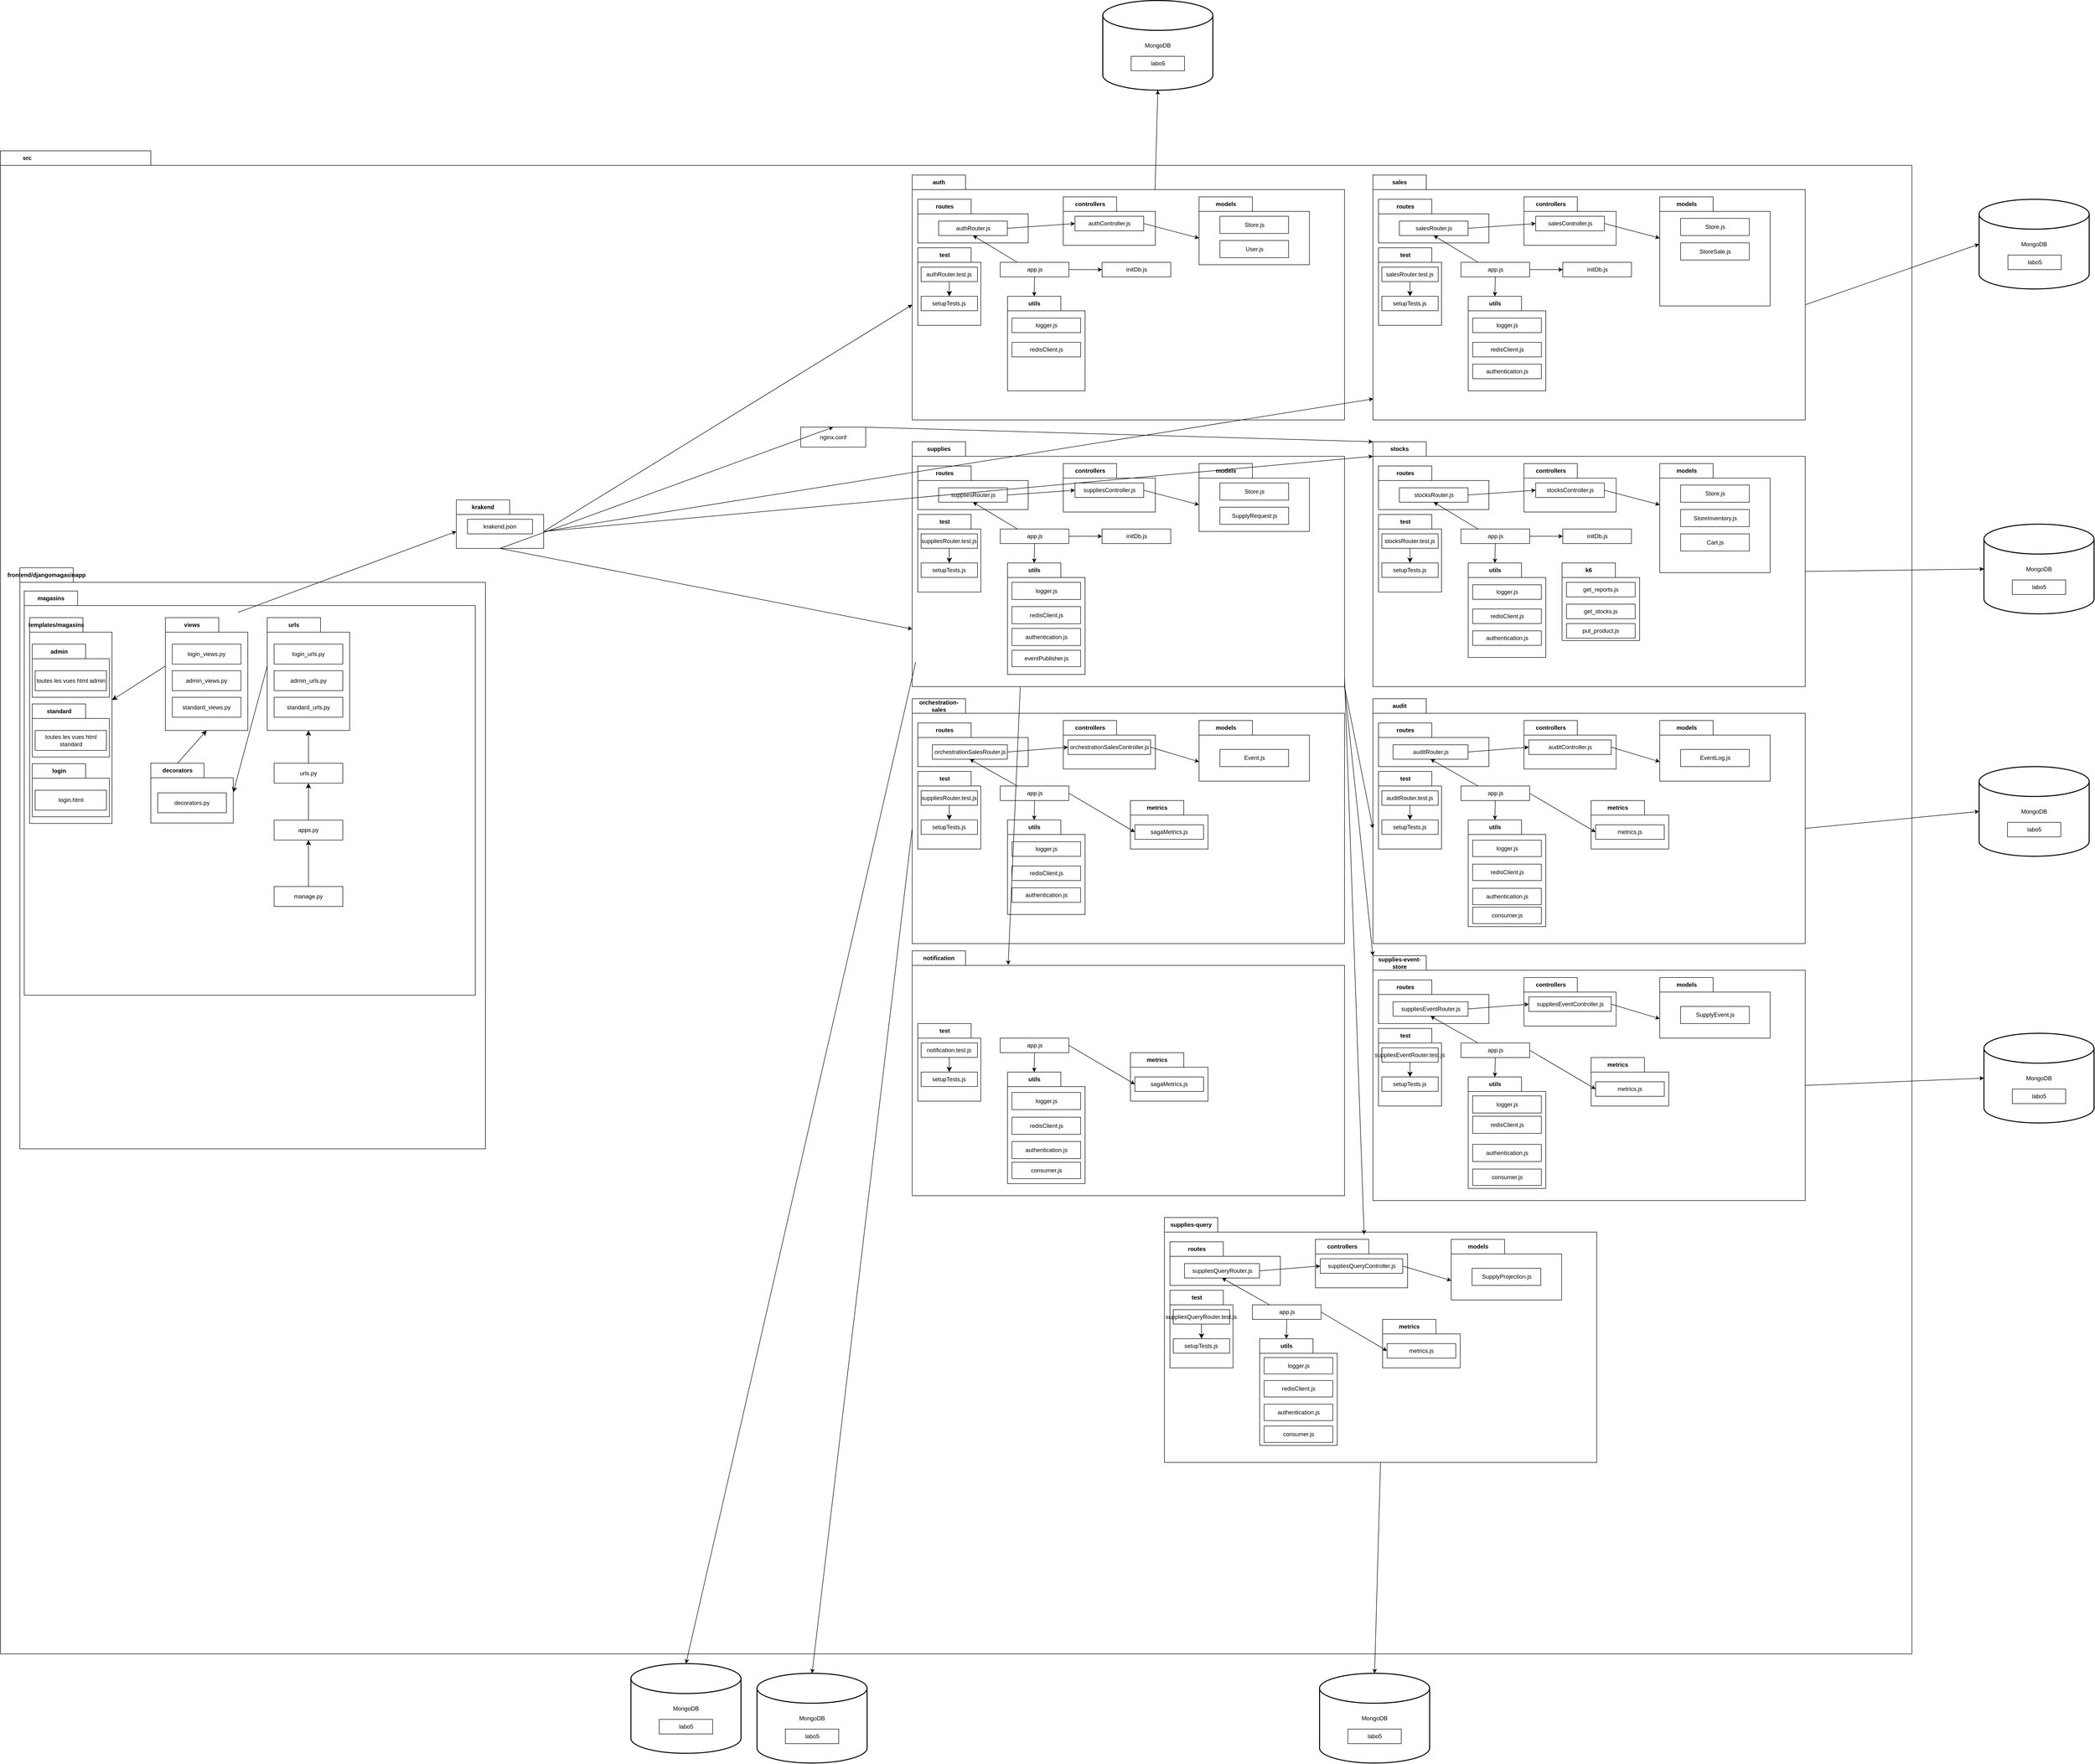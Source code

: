 <mxfile version="28.0.6" pages="2">
  <diagram name="Page-1" id="jsR8ZWDM8m9bZ2pkxOQI">
    <mxGraphModel dx="4163" dy="2993" grid="1" gridSize="10" guides="1" tooltips="1" connect="1" arrows="1" fold="1" page="1" pageScale="1" pageWidth="850" pageHeight="1100" math="0" shadow="0">
      <root>
        <mxCell id="0" />
        <mxCell id="1" parent="0" />
        <mxCell id="qvupkEEIyL3yOIonO_8t-2" value="src" style="shape=folder;fontStyle=1;tabWidth=110;tabHeight=30;tabPosition=left;html=1;boundedLbl=1;labelInHeader=1;container=1;collapsible=0;whiteSpace=wrap;" parent="1" vertex="1">
          <mxGeometry x="50" y="80" width="3941.5" height="3100" as="geometry" />
        </mxCell>
        <mxCell id="qvupkEEIyL3yOIonO_8t-3" value="" style="html=1;strokeColor=none;resizeWidth=1;resizeHeight=1;fillColor=none;part=1;connectable=0;allowArrows=0;deletable=0;whiteSpace=wrap;" parent="qvupkEEIyL3yOIonO_8t-2" vertex="1">
          <mxGeometry width="3760" height="1544.746" relative="1" as="geometry">
            <mxPoint y="30" as="offset" />
          </mxGeometry>
        </mxCell>
        <mxCell id="mD9Tr-Q8xh2cB8FxRo_p-68" value="sales" style="shape=folder;fontStyle=1;tabWidth=110;tabHeight=30;tabPosition=left;html=1;boundedLbl=1;labelInHeader=1;container=1;collapsible=0;whiteSpace=wrap;" parent="qvupkEEIyL3yOIonO_8t-2" vertex="1">
          <mxGeometry x="2830" y="50" width="891.5" height="505" as="geometry" />
        </mxCell>
        <mxCell id="mD9Tr-Q8xh2cB8FxRo_p-69" value="" style="html=1;strokeColor=none;resizeWidth=1;resizeHeight=1;fillColor=none;part=1;connectable=0;allowArrows=0;deletable=0;whiteSpace=wrap;" parent="mD9Tr-Q8xh2cB8FxRo_p-68" vertex="1">
          <mxGeometry width="891.5" height="318.73" relative="1" as="geometry">
            <mxPoint y="30" as="offset" />
          </mxGeometry>
        </mxCell>
        <mxCell id="mD9Tr-Q8xh2cB8FxRo_p-70" value="controllers" style="shape=folder;fontStyle=1;tabWidth=110;tabHeight=30;tabPosition=left;html=1;boundedLbl=1;labelInHeader=1;container=1;collapsible=0;whiteSpace=wrap;" parent="mD9Tr-Q8xh2cB8FxRo_p-68" vertex="1">
          <mxGeometry x="311.5" y="45" width="190" height="100" as="geometry" />
        </mxCell>
        <mxCell id="mD9Tr-Q8xh2cB8FxRo_p-71" value="" style="html=1;strokeColor=none;resizeWidth=1;resizeHeight=1;fillColor=none;part=1;connectable=0;allowArrows=0;deletable=0;whiteSpace=wrap;" parent="mD9Tr-Q8xh2cB8FxRo_p-70" vertex="1">
          <mxGeometry width="190" height="70.0" relative="1" as="geometry">
            <mxPoint y="30" as="offset" />
          </mxGeometry>
        </mxCell>
        <mxCell id="mD9Tr-Q8xh2cB8FxRo_p-72" value="salesController.js" style="html=1;whiteSpace=wrap;" parent="mD9Tr-Q8xh2cB8FxRo_p-70" vertex="1">
          <mxGeometry x="24.165" y="40" width="141.667" height="30" as="geometry" />
        </mxCell>
        <mxCell id="mD9Tr-Q8xh2cB8FxRo_p-73" value="routes" style="shape=folder;fontStyle=1;tabWidth=110;tabHeight=30;tabPosition=left;html=1;boundedLbl=1;labelInHeader=1;container=1;collapsible=0;whiteSpace=wrap;" parent="mD9Tr-Q8xh2cB8FxRo_p-68" vertex="1">
          <mxGeometry x="11.5" y="50" width="227.68" height="90" as="geometry" />
        </mxCell>
        <mxCell id="mD9Tr-Q8xh2cB8FxRo_p-74" value="" style="html=1;strokeColor=none;resizeWidth=1;resizeHeight=1;fillColor=none;part=1;connectable=0;allowArrows=0;deletable=0;whiteSpace=wrap;" parent="mD9Tr-Q8xh2cB8FxRo_p-73" vertex="1">
          <mxGeometry width="227.68" height="63.0" relative="1" as="geometry">
            <mxPoint y="30" as="offset" />
          </mxGeometry>
        </mxCell>
        <mxCell id="mD9Tr-Q8xh2cB8FxRo_p-75" value="salesRouter.js" style="html=1;whiteSpace=wrap;" parent="mD9Tr-Q8xh2cB8FxRo_p-73" vertex="1">
          <mxGeometry x="43.012" y="45" width="141.667" height="29.77" as="geometry" />
        </mxCell>
        <mxCell id="mD9Tr-Q8xh2cB8FxRo_p-76" value="test" style="shape=folder;fontStyle=1;tabWidth=110;tabHeight=30;tabPosition=left;html=1;boundedLbl=1;labelInHeader=1;container=1;collapsible=0;whiteSpace=wrap;" parent="mD9Tr-Q8xh2cB8FxRo_p-68" vertex="1">
          <mxGeometry x="11.5" y="150" width="130" height="160" as="geometry" />
        </mxCell>
        <mxCell id="mD9Tr-Q8xh2cB8FxRo_p-77" value="" style="html=1;strokeColor=none;resizeWidth=1;resizeHeight=1;fillColor=none;part=1;connectable=0;allowArrows=0;deletable=0;whiteSpace=wrap;" parent="mD9Tr-Q8xh2cB8FxRo_p-76" vertex="1">
          <mxGeometry width="130" height="112.0" relative="1" as="geometry">
            <mxPoint y="30" as="offset" />
          </mxGeometry>
        </mxCell>
        <mxCell id="mD9Tr-Q8xh2cB8FxRo_p-78" value="salesRouter.test.js" style="html=1;whiteSpace=wrap;" parent="mD9Tr-Q8xh2cB8FxRo_p-76" vertex="1">
          <mxGeometry x="6.88" y="40" width="116.25" height="29.77" as="geometry" />
        </mxCell>
        <mxCell id="mD9Tr-Q8xh2cB8FxRo_p-79" value="setupTests.js" style="html=1;whiteSpace=wrap;" parent="mD9Tr-Q8xh2cB8FxRo_p-76" vertex="1">
          <mxGeometry x="6.88" y="100" width="116.25" height="29.77" as="geometry" />
        </mxCell>
        <mxCell id="mD9Tr-Q8xh2cB8FxRo_p-80" value="" style="endArrow=classic;html=1;rounded=0;fontSize=12;startSize=8;endSize=8;curved=1;entryX=0.5;entryY=0;entryDx=0;entryDy=0;exitX=0.5;exitY=1;exitDx=0;exitDy=0;" parent="mD9Tr-Q8xh2cB8FxRo_p-76" source="mD9Tr-Q8xh2cB8FxRo_p-78" target="mD9Tr-Q8xh2cB8FxRo_p-79" edge="1">
          <mxGeometry width="50" height="50" relative="1" as="geometry">
            <mxPoint x="-280" y="190" as="sourcePoint" />
            <mxPoint x="-230" y="140" as="targetPoint" />
          </mxGeometry>
        </mxCell>
        <mxCell id="mD9Tr-Q8xh2cB8FxRo_p-81" value="app.js" style="html=1;whiteSpace=wrap;" parent="mD9Tr-Q8xh2cB8FxRo_p-68" vertex="1">
          <mxGeometry x="181.5" y="180" width="141.667" height="30" as="geometry" />
        </mxCell>
        <mxCell id="mD9Tr-Q8xh2cB8FxRo_p-82" value="utils" style="shape=folder;fontStyle=1;tabWidth=110;tabHeight=30;tabPosition=left;html=1;boundedLbl=1;labelInHeader=1;container=1;collapsible=0;whiteSpace=wrap;" parent="mD9Tr-Q8xh2cB8FxRo_p-68" vertex="1">
          <mxGeometry x="196.5" y="250" width="160" height="195" as="geometry" />
        </mxCell>
        <mxCell id="mD9Tr-Q8xh2cB8FxRo_p-83" value="" style="html=1;strokeColor=none;resizeWidth=1;resizeHeight=1;fillColor=none;part=1;connectable=0;allowArrows=0;deletable=0;whiteSpace=wrap;" parent="mD9Tr-Q8xh2cB8FxRo_p-82" vertex="1">
          <mxGeometry width="160" height="136.5" relative="1" as="geometry">
            <mxPoint y="30" as="offset" />
          </mxGeometry>
        </mxCell>
        <mxCell id="mD9Tr-Q8xh2cB8FxRo_p-84" value="logger.js" style="html=1;whiteSpace=wrap;" parent="mD9Tr-Q8xh2cB8FxRo_p-82" vertex="1">
          <mxGeometry x="9.17" y="45" width="141.667" height="30" as="geometry" />
        </mxCell>
        <mxCell id="mD9Tr-Q8xh2cB8FxRo_p-85" value="redisClient.js" style="html=1;whiteSpace=wrap;" parent="mD9Tr-Q8xh2cB8FxRo_p-82" vertex="1">
          <mxGeometry x="9.17" y="95" width="141.667" height="30" as="geometry" />
        </mxCell>
        <mxCell id="mD9Tr-Q8xh2cB8FxRo_p-86" value="authentication.js" style="html=1;whiteSpace=wrap;" parent="mD9Tr-Q8xh2cB8FxRo_p-82" vertex="1">
          <mxGeometry x="9.17" y="140" width="141.667" height="30" as="geometry" />
        </mxCell>
        <mxCell id="mD9Tr-Q8xh2cB8FxRo_p-87" value="initDb.js" style="html=1;whiteSpace=wrap;" parent="mD9Tr-Q8xh2cB8FxRo_p-68" vertex="1">
          <mxGeometry x="391.5" y="180" width="141.667" height="30" as="geometry" />
        </mxCell>
        <mxCell id="mD9Tr-Q8xh2cB8FxRo_p-88" value="models" style="shape=folder;fontStyle=1;tabWidth=110;tabHeight=30;tabPosition=left;html=1;boundedLbl=1;labelInHeader=1;container=1;collapsible=0;whiteSpace=wrap;" parent="mD9Tr-Q8xh2cB8FxRo_p-68" vertex="1">
          <mxGeometry x="591.5" y="45" width="227.68" height="225" as="geometry" />
        </mxCell>
        <mxCell id="mD9Tr-Q8xh2cB8FxRo_p-89" value="" style="html=1;strokeColor=none;resizeWidth=1;resizeHeight=1;fillColor=none;part=1;connectable=0;allowArrows=0;deletable=0;whiteSpace=wrap;" parent="mD9Tr-Q8xh2cB8FxRo_p-88" vertex="1">
          <mxGeometry width="227.68" height="157.5" relative="1" as="geometry">
            <mxPoint y="30" as="offset" />
          </mxGeometry>
        </mxCell>
        <mxCell id="mD9Tr-Q8xh2cB8FxRo_p-90" value="Store.js" style="html=1;whiteSpace=wrap;" parent="mD9Tr-Q8xh2cB8FxRo_p-88" vertex="1">
          <mxGeometry x="43.002" y="44.351" width="141.667" height="35.422" as="geometry" />
        </mxCell>
        <mxCell id="mD9Tr-Q8xh2cB8FxRo_p-91" value="StoreSale.js" style="html=1;whiteSpace=wrap;" parent="mD9Tr-Q8xh2cB8FxRo_p-88" vertex="1">
          <mxGeometry x="43.01" y="94.79" width="141.667" height="35.422" as="geometry" />
        </mxCell>
        <mxCell id="mD9Tr-Q8xh2cB8FxRo_p-93" value="" style="endArrow=classic;html=1;rounded=0;entryX=0;entryY=0.5;entryDx=0;entryDy=0;exitX=1;exitY=0.5;exitDx=0;exitDy=0;" parent="mD9Tr-Q8xh2cB8FxRo_p-68" source="mD9Tr-Q8xh2cB8FxRo_p-75" target="mD9Tr-Q8xh2cB8FxRo_p-72" edge="1">
          <mxGeometry width="50" height="50" relative="1" as="geometry">
            <mxPoint x="471.5" y="-675" as="sourcePoint" />
            <mxPoint x="521.5" y="-725" as="targetPoint" />
          </mxGeometry>
        </mxCell>
        <mxCell id="mD9Tr-Q8xh2cB8FxRo_p-94" value="" style="endArrow=classic;html=1;rounded=0;entryX=0;entryY=0;entryDx=0;entryDy=85;entryPerimeter=0;exitX=1;exitY=0.5;exitDx=0;exitDy=0;" parent="mD9Tr-Q8xh2cB8FxRo_p-68" source="mD9Tr-Q8xh2cB8FxRo_p-72" target="mD9Tr-Q8xh2cB8FxRo_p-88" edge="1">
          <mxGeometry width="50" height="50" relative="1" as="geometry">
            <mxPoint x="211.5" y="-305" as="sourcePoint" />
            <mxPoint x="261.5" y="-355" as="targetPoint" />
          </mxGeometry>
        </mxCell>
        <mxCell id="mD9Tr-Q8xh2cB8FxRo_p-95" value="" style="endArrow=classic;html=1;rounded=0;entryX=0.5;entryY=1;entryDx=0;entryDy=0;exitX=0.25;exitY=0;exitDx=0;exitDy=0;" parent="mD9Tr-Q8xh2cB8FxRo_p-68" source="mD9Tr-Q8xh2cB8FxRo_p-81" target="mD9Tr-Q8xh2cB8FxRo_p-75" edge="1">
          <mxGeometry width="50" height="50" relative="1" as="geometry">
            <mxPoint x="191.5" y="-375" as="sourcePoint" />
            <mxPoint x="241.5" y="-425" as="targetPoint" />
          </mxGeometry>
        </mxCell>
        <mxCell id="mD9Tr-Q8xh2cB8FxRo_p-96" value="" style="endArrow=classic;html=1;rounded=0;entryX=0;entryY=0;entryDx=55;entryDy=0;entryPerimeter=0;exitX=0.5;exitY=1;exitDx=0;exitDy=0;" parent="mD9Tr-Q8xh2cB8FxRo_p-68" source="mD9Tr-Q8xh2cB8FxRo_p-81" target="mD9Tr-Q8xh2cB8FxRo_p-82" edge="1">
          <mxGeometry width="50" height="50" relative="1" as="geometry">
            <mxPoint x="111.5" y="-225" as="sourcePoint" />
            <mxPoint x="161.5" y="-275" as="targetPoint" />
          </mxGeometry>
        </mxCell>
        <mxCell id="mD9Tr-Q8xh2cB8FxRo_p-97" value="" style="endArrow=classic;html=1;rounded=0;entryX=0;entryY=0.5;entryDx=0;entryDy=0;exitX=1;exitY=0.5;exitDx=0;exitDy=0;" parent="mD9Tr-Q8xh2cB8FxRo_p-68" source="mD9Tr-Q8xh2cB8FxRo_p-81" target="mD9Tr-Q8xh2cB8FxRo_p-87" edge="1">
          <mxGeometry width="50" height="50" relative="1" as="geometry">
            <mxPoint x="151.5" y="-245" as="sourcePoint" />
            <mxPoint x="201.5" y="-295" as="targetPoint" />
          </mxGeometry>
        </mxCell>
        <mxCell id="mD9Tr-Q8xh2cB8FxRo_p-38" value="stocks" style="shape=folder;fontStyle=1;tabWidth=110;tabHeight=30;tabPosition=left;html=1;boundedLbl=1;labelInHeader=1;container=1;collapsible=0;whiteSpace=wrap;" parent="qvupkEEIyL3yOIonO_8t-2" vertex="1">
          <mxGeometry x="2830" y="600" width="891.5" height="505" as="geometry" />
        </mxCell>
        <mxCell id="mD9Tr-Q8xh2cB8FxRo_p-39" value="" style="html=1;strokeColor=none;resizeWidth=1;resizeHeight=1;fillColor=none;part=1;connectable=0;allowArrows=0;deletable=0;whiteSpace=wrap;" parent="mD9Tr-Q8xh2cB8FxRo_p-38" vertex="1">
          <mxGeometry width="891.5" height="318.73" relative="1" as="geometry">
            <mxPoint y="30" as="offset" />
          </mxGeometry>
        </mxCell>
        <mxCell id="mD9Tr-Q8xh2cB8FxRo_p-40" value="controllers" style="shape=folder;fontStyle=1;tabWidth=110;tabHeight=30;tabPosition=left;html=1;boundedLbl=1;labelInHeader=1;container=1;collapsible=0;whiteSpace=wrap;" parent="mD9Tr-Q8xh2cB8FxRo_p-38" vertex="1">
          <mxGeometry x="311.5" y="45" width="190" height="100" as="geometry" />
        </mxCell>
        <mxCell id="mD9Tr-Q8xh2cB8FxRo_p-41" value="" style="html=1;strokeColor=none;resizeWidth=1;resizeHeight=1;fillColor=none;part=1;connectable=0;allowArrows=0;deletable=0;whiteSpace=wrap;" parent="mD9Tr-Q8xh2cB8FxRo_p-40" vertex="1">
          <mxGeometry width="190" height="70.0" relative="1" as="geometry">
            <mxPoint y="30" as="offset" />
          </mxGeometry>
        </mxCell>
        <mxCell id="mD9Tr-Q8xh2cB8FxRo_p-42" value="stocksController.js" style="html=1;whiteSpace=wrap;" parent="mD9Tr-Q8xh2cB8FxRo_p-40" vertex="1">
          <mxGeometry x="24.165" y="40" width="141.667" height="30" as="geometry" />
        </mxCell>
        <mxCell id="mD9Tr-Q8xh2cB8FxRo_p-43" value="routes" style="shape=folder;fontStyle=1;tabWidth=110;tabHeight=30;tabPosition=left;html=1;boundedLbl=1;labelInHeader=1;container=1;collapsible=0;whiteSpace=wrap;" parent="mD9Tr-Q8xh2cB8FxRo_p-38" vertex="1">
          <mxGeometry x="11.5" y="50" width="227.68" height="90" as="geometry" />
        </mxCell>
        <mxCell id="mD9Tr-Q8xh2cB8FxRo_p-44" value="" style="html=1;strokeColor=none;resizeWidth=1;resizeHeight=1;fillColor=none;part=1;connectable=0;allowArrows=0;deletable=0;whiteSpace=wrap;" parent="mD9Tr-Q8xh2cB8FxRo_p-43" vertex="1">
          <mxGeometry width="227.68" height="63.0" relative="1" as="geometry">
            <mxPoint y="30" as="offset" />
          </mxGeometry>
        </mxCell>
        <mxCell id="mD9Tr-Q8xh2cB8FxRo_p-45" value="stocksRouter.js" style="html=1;whiteSpace=wrap;" parent="mD9Tr-Q8xh2cB8FxRo_p-43" vertex="1">
          <mxGeometry x="43.012" y="45" width="141.667" height="29.77" as="geometry" />
        </mxCell>
        <mxCell id="mD9Tr-Q8xh2cB8FxRo_p-46" value="test" style="shape=folder;fontStyle=1;tabWidth=110;tabHeight=30;tabPosition=left;html=1;boundedLbl=1;labelInHeader=1;container=1;collapsible=0;whiteSpace=wrap;" parent="mD9Tr-Q8xh2cB8FxRo_p-38" vertex="1">
          <mxGeometry x="11.5" y="150" width="130" height="160" as="geometry" />
        </mxCell>
        <mxCell id="mD9Tr-Q8xh2cB8FxRo_p-47" value="" style="html=1;strokeColor=none;resizeWidth=1;resizeHeight=1;fillColor=none;part=1;connectable=0;allowArrows=0;deletable=0;whiteSpace=wrap;" parent="mD9Tr-Q8xh2cB8FxRo_p-46" vertex="1">
          <mxGeometry width="130" height="112.0" relative="1" as="geometry">
            <mxPoint y="30" as="offset" />
          </mxGeometry>
        </mxCell>
        <mxCell id="mD9Tr-Q8xh2cB8FxRo_p-48" value="stocksRouter.test.js" style="html=1;whiteSpace=wrap;" parent="mD9Tr-Q8xh2cB8FxRo_p-46" vertex="1">
          <mxGeometry x="6.88" y="40" width="116.25" height="29.77" as="geometry" />
        </mxCell>
        <mxCell id="mD9Tr-Q8xh2cB8FxRo_p-49" value="setupTests.js" style="html=1;whiteSpace=wrap;" parent="mD9Tr-Q8xh2cB8FxRo_p-46" vertex="1">
          <mxGeometry x="6.88" y="100" width="116.25" height="29.77" as="geometry" />
        </mxCell>
        <mxCell id="mD9Tr-Q8xh2cB8FxRo_p-50" value="" style="endArrow=classic;html=1;rounded=0;fontSize=12;startSize=8;endSize=8;curved=1;entryX=0.5;entryY=0;entryDx=0;entryDy=0;exitX=0.5;exitY=1;exitDx=0;exitDy=0;" parent="mD9Tr-Q8xh2cB8FxRo_p-46" source="mD9Tr-Q8xh2cB8FxRo_p-48" target="mD9Tr-Q8xh2cB8FxRo_p-49" edge="1">
          <mxGeometry width="50" height="50" relative="1" as="geometry">
            <mxPoint x="-280" y="190" as="sourcePoint" />
            <mxPoint x="-230" y="140" as="targetPoint" />
          </mxGeometry>
        </mxCell>
        <mxCell id="mD9Tr-Q8xh2cB8FxRo_p-51" value="app.js" style="html=1;whiteSpace=wrap;" parent="mD9Tr-Q8xh2cB8FxRo_p-38" vertex="1">
          <mxGeometry x="181.5" y="180" width="141.667" height="30" as="geometry" />
        </mxCell>
        <mxCell id="mD9Tr-Q8xh2cB8FxRo_p-52" value="utils" style="shape=folder;fontStyle=1;tabWidth=110;tabHeight=30;tabPosition=left;html=1;boundedLbl=1;labelInHeader=1;container=1;collapsible=0;whiteSpace=wrap;" parent="mD9Tr-Q8xh2cB8FxRo_p-38" vertex="1">
          <mxGeometry x="196.5" y="250" width="160" height="195" as="geometry" />
        </mxCell>
        <mxCell id="mD9Tr-Q8xh2cB8FxRo_p-53" value="" style="html=1;strokeColor=none;resizeWidth=1;resizeHeight=1;fillColor=none;part=1;connectable=0;allowArrows=0;deletable=0;whiteSpace=wrap;" parent="mD9Tr-Q8xh2cB8FxRo_p-52" vertex="1">
          <mxGeometry width="160" height="136.5" relative="1" as="geometry">
            <mxPoint y="30" as="offset" />
          </mxGeometry>
        </mxCell>
        <mxCell id="mD9Tr-Q8xh2cB8FxRo_p-54" value="logger.js" style="html=1;whiteSpace=wrap;" parent="mD9Tr-Q8xh2cB8FxRo_p-52" vertex="1">
          <mxGeometry x="9.17" y="45" width="141.667" height="30" as="geometry" />
        </mxCell>
        <mxCell id="mD9Tr-Q8xh2cB8FxRo_p-55" value="redisClient.js" style="html=1;whiteSpace=wrap;" parent="mD9Tr-Q8xh2cB8FxRo_p-52" vertex="1">
          <mxGeometry x="9.17" y="95" width="141.667" height="30" as="geometry" />
        </mxCell>
        <mxCell id="mD9Tr-Q8xh2cB8FxRo_p-56" value="authentication.js" style="html=1;whiteSpace=wrap;" parent="mD9Tr-Q8xh2cB8FxRo_p-52" vertex="1">
          <mxGeometry x="9.17" y="140" width="141.667" height="30" as="geometry" />
        </mxCell>
        <mxCell id="mD9Tr-Q8xh2cB8FxRo_p-57" value="initDb.js" style="html=1;whiteSpace=wrap;" parent="mD9Tr-Q8xh2cB8FxRo_p-38" vertex="1">
          <mxGeometry x="391.5" y="180" width="141.667" height="30" as="geometry" />
        </mxCell>
        <mxCell id="mD9Tr-Q8xh2cB8FxRo_p-58" value="models" style="shape=folder;fontStyle=1;tabWidth=110;tabHeight=30;tabPosition=left;html=1;boundedLbl=1;labelInHeader=1;container=1;collapsible=0;whiteSpace=wrap;" parent="mD9Tr-Q8xh2cB8FxRo_p-38" vertex="1">
          <mxGeometry x="591.5" y="45" width="227.68" height="225" as="geometry" />
        </mxCell>
        <mxCell id="mD9Tr-Q8xh2cB8FxRo_p-59" value="" style="html=1;strokeColor=none;resizeWidth=1;resizeHeight=1;fillColor=none;part=1;connectable=0;allowArrows=0;deletable=0;whiteSpace=wrap;" parent="mD9Tr-Q8xh2cB8FxRo_p-58" vertex="1">
          <mxGeometry width="227.68" height="157.5" relative="1" as="geometry">
            <mxPoint y="30" as="offset" />
          </mxGeometry>
        </mxCell>
        <mxCell id="mD9Tr-Q8xh2cB8FxRo_p-60" value="Store.js" style="html=1;whiteSpace=wrap;" parent="mD9Tr-Q8xh2cB8FxRo_p-58" vertex="1">
          <mxGeometry x="43.002" y="44.351" width="141.667" height="35.422" as="geometry" />
        </mxCell>
        <mxCell id="mD9Tr-Q8xh2cB8FxRo_p-67" value="StoreInventory.js" style="html=1;whiteSpace=wrap;" parent="mD9Tr-Q8xh2cB8FxRo_p-58" vertex="1">
          <mxGeometry x="43.01" y="94.79" width="141.667" height="35.422" as="geometry" />
        </mxCell>
        <mxCell id="mD9Tr-Q8xh2cB8FxRo_p-61" value="Cart.js" style="html=1;whiteSpace=wrap;" parent="mD9Tr-Q8xh2cB8FxRo_p-58" vertex="1">
          <mxGeometry x="43.012" y="145" width="141.667" height="35.422" as="geometry" />
        </mxCell>
        <mxCell id="mD9Tr-Q8xh2cB8FxRo_p-62" value="" style="endArrow=classic;html=1;rounded=0;entryX=0;entryY=0.5;entryDx=0;entryDy=0;exitX=1;exitY=0.5;exitDx=0;exitDy=0;" parent="mD9Tr-Q8xh2cB8FxRo_p-38" source="mD9Tr-Q8xh2cB8FxRo_p-45" target="mD9Tr-Q8xh2cB8FxRo_p-42" edge="1">
          <mxGeometry width="50" height="50" relative="1" as="geometry">
            <mxPoint x="471.5" y="-675" as="sourcePoint" />
            <mxPoint x="521.5" y="-725" as="targetPoint" />
          </mxGeometry>
        </mxCell>
        <mxCell id="mD9Tr-Q8xh2cB8FxRo_p-63" value="" style="endArrow=classic;html=1;rounded=0;entryX=0;entryY=0;entryDx=0;entryDy=85;entryPerimeter=0;exitX=1;exitY=0.5;exitDx=0;exitDy=0;" parent="mD9Tr-Q8xh2cB8FxRo_p-38" source="mD9Tr-Q8xh2cB8FxRo_p-42" target="mD9Tr-Q8xh2cB8FxRo_p-58" edge="1">
          <mxGeometry width="50" height="50" relative="1" as="geometry">
            <mxPoint x="211.5" y="-305" as="sourcePoint" />
            <mxPoint x="261.5" y="-355" as="targetPoint" />
          </mxGeometry>
        </mxCell>
        <mxCell id="mD9Tr-Q8xh2cB8FxRo_p-64" value="" style="endArrow=classic;html=1;rounded=0;entryX=0.5;entryY=1;entryDx=0;entryDy=0;exitX=0.25;exitY=0;exitDx=0;exitDy=0;" parent="mD9Tr-Q8xh2cB8FxRo_p-38" source="mD9Tr-Q8xh2cB8FxRo_p-51" target="mD9Tr-Q8xh2cB8FxRo_p-45" edge="1">
          <mxGeometry width="50" height="50" relative="1" as="geometry">
            <mxPoint x="191.5" y="-375" as="sourcePoint" />
            <mxPoint x="241.5" y="-425" as="targetPoint" />
          </mxGeometry>
        </mxCell>
        <mxCell id="mD9Tr-Q8xh2cB8FxRo_p-65" value="" style="endArrow=classic;html=1;rounded=0;entryX=0;entryY=0;entryDx=55;entryDy=0;entryPerimeter=0;exitX=0.5;exitY=1;exitDx=0;exitDy=0;" parent="mD9Tr-Q8xh2cB8FxRo_p-38" source="mD9Tr-Q8xh2cB8FxRo_p-51" target="mD9Tr-Q8xh2cB8FxRo_p-52" edge="1">
          <mxGeometry width="50" height="50" relative="1" as="geometry">
            <mxPoint x="111.5" y="-225" as="sourcePoint" />
            <mxPoint x="161.5" y="-275" as="targetPoint" />
          </mxGeometry>
        </mxCell>
        <mxCell id="mD9Tr-Q8xh2cB8FxRo_p-66" value="" style="endArrow=classic;html=1;rounded=0;entryX=0;entryY=0.5;entryDx=0;entryDy=0;exitX=1;exitY=0.5;exitDx=0;exitDy=0;" parent="mD9Tr-Q8xh2cB8FxRo_p-38" source="mD9Tr-Q8xh2cB8FxRo_p-51" target="mD9Tr-Q8xh2cB8FxRo_p-57" edge="1">
          <mxGeometry width="50" height="50" relative="1" as="geometry">
            <mxPoint x="151.5" y="-245" as="sourcePoint" />
            <mxPoint x="201.5" y="-295" as="targetPoint" />
          </mxGeometry>
        </mxCell>
        <mxCell id="QuwefU2rE0U9ZAtFTuR1-13" value="k6" style="shape=folder;fontStyle=1;tabWidth=110;tabHeight=30;tabPosition=left;html=1;boundedLbl=1;labelInHeader=1;container=1;collapsible=0;whiteSpace=wrap;" parent="mD9Tr-Q8xh2cB8FxRo_p-38" vertex="1">
          <mxGeometry x="390" y="250" width="160" height="160" as="geometry" />
        </mxCell>
        <mxCell id="QuwefU2rE0U9ZAtFTuR1-14" value="" style="html=1;strokeColor=none;resizeWidth=1;resizeHeight=1;fillColor=none;part=1;connectable=0;allowArrows=0;deletable=0;whiteSpace=wrap;" parent="QuwefU2rE0U9ZAtFTuR1-13" vertex="1">
          <mxGeometry width="160" height="112.0" relative="1" as="geometry">
            <mxPoint y="30" as="offset" />
          </mxGeometry>
        </mxCell>
        <mxCell id="QuwefU2rE0U9ZAtFTuR1-15" value="get_reports.js" style="html=1;whiteSpace=wrap;" parent="QuwefU2rE0U9ZAtFTuR1-13" vertex="1">
          <mxGeometry x="9.17" y="40" width="141.667" height="30" as="geometry" />
        </mxCell>
        <mxCell id="QuwefU2rE0U9ZAtFTuR1-16" value="get_stocks.js" style="html=1;whiteSpace=wrap;" parent="QuwefU2rE0U9ZAtFTuR1-13" vertex="1">
          <mxGeometry x="9.17" y="85" width="141.667" height="30" as="geometry" />
        </mxCell>
        <mxCell id="QuwefU2rE0U9ZAtFTuR1-17" value="put_product.js" style="html=1;whiteSpace=wrap;" parent="QuwefU2rE0U9ZAtFTuR1-13" vertex="1">
          <mxGeometry x="9.17" y="125" width="141.667" height="30" as="geometry" />
        </mxCell>
        <mxCell id="sSLa41Jm4dLuRAajcqVf-61" value="audit" style="shape=folder;fontStyle=1;tabWidth=110;tabHeight=30;tabPosition=left;html=1;boundedLbl=1;labelInHeader=1;container=1;collapsible=0;whiteSpace=wrap;" vertex="1" parent="qvupkEEIyL3yOIonO_8t-2">
          <mxGeometry x="2830" y="1130" width="891.5" height="505" as="geometry" />
        </mxCell>
        <mxCell id="sSLa41Jm4dLuRAajcqVf-62" value="" style="html=1;strokeColor=none;resizeWidth=1;resizeHeight=1;fillColor=none;part=1;connectable=0;allowArrows=0;deletable=0;whiteSpace=wrap;" vertex="1" parent="sSLa41Jm4dLuRAajcqVf-61">
          <mxGeometry width="891.5" height="318.73" relative="1" as="geometry">
            <mxPoint y="30" as="offset" />
          </mxGeometry>
        </mxCell>
        <mxCell id="sSLa41Jm4dLuRAajcqVf-63" value="controllers" style="shape=folder;fontStyle=1;tabWidth=110;tabHeight=30;tabPosition=left;html=1;boundedLbl=1;labelInHeader=1;container=1;collapsible=0;whiteSpace=wrap;" vertex="1" parent="sSLa41Jm4dLuRAajcqVf-61">
          <mxGeometry x="311.5" y="45" width="190" height="100" as="geometry" />
        </mxCell>
        <mxCell id="sSLa41Jm4dLuRAajcqVf-64" value="" style="html=1;strokeColor=none;resizeWidth=1;resizeHeight=1;fillColor=none;part=1;connectable=0;allowArrows=0;deletable=0;whiteSpace=wrap;" vertex="1" parent="sSLa41Jm4dLuRAajcqVf-63">
          <mxGeometry width="190" height="70.0" relative="1" as="geometry">
            <mxPoint y="30" as="offset" />
          </mxGeometry>
        </mxCell>
        <mxCell id="sSLa41Jm4dLuRAajcqVf-65" value="auditController.js" style="html=1;whiteSpace=wrap;" vertex="1" parent="sSLa41Jm4dLuRAajcqVf-63">
          <mxGeometry x="10" y="40" width="170" height="30" as="geometry" />
        </mxCell>
        <mxCell id="sSLa41Jm4dLuRAajcqVf-66" value="routes" style="shape=folder;fontStyle=1;tabWidth=110;tabHeight=30;tabPosition=left;html=1;boundedLbl=1;labelInHeader=1;container=1;collapsible=0;whiteSpace=wrap;" vertex="1" parent="sSLa41Jm4dLuRAajcqVf-61">
          <mxGeometry x="11.5" y="50" width="227.68" height="90" as="geometry" />
        </mxCell>
        <mxCell id="sSLa41Jm4dLuRAajcqVf-67" value="" style="html=1;strokeColor=none;resizeWidth=1;resizeHeight=1;fillColor=none;part=1;connectable=0;allowArrows=0;deletable=0;whiteSpace=wrap;" vertex="1" parent="sSLa41Jm4dLuRAajcqVf-66">
          <mxGeometry width="227.68" height="63.0" relative="1" as="geometry">
            <mxPoint y="30" as="offset" />
          </mxGeometry>
        </mxCell>
        <mxCell id="sSLa41Jm4dLuRAajcqVf-68" value="auditRouter.js" style="html=1;whiteSpace=wrap;" vertex="1" parent="sSLa41Jm4dLuRAajcqVf-66">
          <mxGeometry x="30" y="45" width="154.68" height="29.77" as="geometry" />
        </mxCell>
        <mxCell id="sSLa41Jm4dLuRAajcqVf-69" value="test" style="shape=folder;fontStyle=1;tabWidth=110;tabHeight=30;tabPosition=left;html=1;boundedLbl=1;labelInHeader=1;container=1;collapsible=0;whiteSpace=wrap;" vertex="1" parent="sSLa41Jm4dLuRAajcqVf-61">
          <mxGeometry x="11.5" y="150" width="130" height="160" as="geometry" />
        </mxCell>
        <mxCell id="sSLa41Jm4dLuRAajcqVf-70" value="" style="html=1;strokeColor=none;resizeWidth=1;resizeHeight=1;fillColor=none;part=1;connectable=0;allowArrows=0;deletable=0;whiteSpace=wrap;" vertex="1" parent="sSLa41Jm4dLuRAajcqVf-69">
          <mxGeometry width="130" height="112.0" relative="1" as="geometry">
            <mxPoint y="30" as="offset" />
          </mxGeometry>
        </mxCell>
        <mxCell id="sSLa41Jm4dLuRAajcqVf-71" value="auditRouter.test.js" style="html=1;whiteSpace=wrap;" vertex="1" parent="sSLa41Jm4dLuRAajcqVf-69">
          <mxGeometry x="6.88" y="40" width="116.25" height="29.77" as="geometry" />
        </mxCell>
        <mxCell id="sSLa41Jm4dLuRAajcqVf-72" value="setupTests.js" style="html=1;whiteSpace=wrap;" vertex="1" parent="sSLa41Jm4dLuRAajcqVf-69">
          <mxGeometry x="6.88" y="100" width="116.25" height="29.77" as="geometry" />
        </mxCell>
        <mxCell id="sSLa41Jm4dLuRAajcqVf-73" value="" style="endArrow=classic;html=1;rounded=0;fontSize=12;startSize=8;endSize=8;curved=1;entryX=0.5;entryY=0;entryDx=0;entryDy=0;exitX=0.5;exitY=1;exitDx=0;exitDy=0;" edge="1" parent="sSLa41Jm4dLuRAajcqVf-69" source="sSLa41Jm4dLuRAajcqVf-71" target="sSLa41Jm4dLuRAajcqVf-72">
          <mxGeometry width="50" height="50" relative="1" as="geometry">
            <mxPoint x="-280" y="190" as="sourcePoint" />
            <mxPoint x="-230" y="140" as="targetPoint" />
          </mxGeometry>
        </mxCell>
        <mxCell id="sSLa41Jm4dLuRAajcqVf-74" value="app.js" style="html=1;whiteSpace=wrap;" vertex="1" parent="sSLa41Jm4dLuRAajcqVf-61">
          <mxGeometry x="181.5" y="180" width="141.667" height="30" as="geometry" />
        </mxCell>
        <mxCell id="sSLa41Jm4dLuRAajcqVf-75" value="utils" style="shape=folder;fontStyle=1;tabWidth=110;tabHeight=30;tabPosition=left;html=1;boundedLbl=1;labelInHeader=1;container=1;collapsible=0;whiteSpace=wrap;" vertex="1" parent="sSLa41Jm4dLuRAajcqVf-61">
          <mxGeometry x="196.5" y="250" width="160" height="220" as="geometry" />
        </mxCell>
        <mxCell id="sSLa41Jm4dLuRAajcqVf-76" value="" style="html=1;strokeColor=none;resizeWidth=1;resizeHeight=1;fillColor=none;part=1;connectable=0;allowArrows=0;deletable=0;whiteSpace=wrap;" vertex="1" parent="sSLa41Jm4dLuRAajcqVf-75">
          <mxGeometry width="160" height="154.0" relative="1" as="geometry">
            <mxPoint y="30" as="offset" />
          </mxGeometry>
        </mxCell>
        <mxCell id="sSLa41Jm4dLuRAajcqVf-77" value="logger.js" style="html=1;whiteSpace=wrap;" vertex="1" parent="sSLa41Jm4dLuRAajcqVf-75">
          <mxGeometry x="9.17" y="41.769" width="141.667" height="33.846" as="geometry" />
        </mxCell>
        <mxCell id="sSLa41Jm4dLuRAajcqVf-78" value="redisClient.js" style="html=1;whiteSpace=wrap;" vertex="1" parent="sSLa41Jm4dLuRAajcqVf-75">
          <mxGeometry x="9.17" y="91.179" width="141.667" height="33.846" as="geometry" />
        </mxCell>
        <mxCell id="sSLa41Jm4dLuRAajcqVf-79" value="authentication.js" style="html=1;whiteSpace=wrap;" vertex="1" parent="sSLa41Jm4dLuRAajcqVf-75">
          <mxGeometry x="9.17" y="140.949" width="141.667" height="33.846" as="geometry" />
        </mxCell>
        <mxCell id="sSLa41Jm4dLuRAajcqVf-133" value="consumer.js" style="html=1;whiteSpace=wrap;" vertex="1" parent="sSLa41Jm4dLuRAajcqVf-75">
          <mxGeometry x="9.17" y="180" width="141.667" height="33.846" as="geometry" />
        </mxCell>
        <mxCell id="sSLa41Jm4dLuRAajcqVf-80" value="models" style="shape=folder;fontStyle=1;tabWidth=110;tabHeight=30;tabPosition=left;html=1;boundedLbl=1;labelInHeader=1;container=1;collapsible=0;whiteSpace=wrap;" vertex="1" parent="sSLa41Jm4dLuRAajcqVf-61">
          <mxGeometry x="591.5" y="45" width="227.68" height="125" as="geometry" />
        </mxCell>
        <mxCell id="sSLa41Jm4dLuRAajcqVf-81" value="" style="html=1;strokeColor=none;resizeWidth=1;resizeHeight=1;fillColor=none;part=1;connectable=0;allowArrows=0;deletable=0;whiteSpace=wrap;" vertex="1" parent="sSLa41Jm4dLuRAajcqVf-80">
          <mxGeometry width="227.68" height="87.5" relative="1" as="geometry">
            <mxPoint y="30" as="offset" />
          </mxGeometry>
        </mxCell>
        <mxCell id="sSLa41Jm4dLuRAajcqVf-82" value="EventLog.js" style="html=1;whiteSpace=wrap;" vertex="1" parent="sSLa41Jm4dLuRAajcqVf-80">
          <mxGeometry x="43.002" y="59.581" width="141.667" height="35.422" as="geometry" />
        </mxCell>
        <mxCell id="sSLa41Jm4dLuRAajcqVf-83" value="" style="endArrow=classic;html=1;rounded=0;entryX=0;entryY=0.5;entryDx=0;entryDy=0;exitX=1;exitY=0.5;exitDx=0;exitDy=0;" edge="1" parent="sSLa41Jm4dLuRAajcqVf-61" source="sSLa41Jm4dLuRAajcqVf-68" target="sSLa41Jm4dLuRAajcqVf-65">
          <mxGeometry width="50" height="50" relative="1" as="geometry">
            <mxPoint x="471.5" y="-675" as="sourcePoint" />
            <mxPoint x="521.5" y="-725" as="targetPoint" />
          </mxGeometry>
        </mxCell>
        <mxCell id="sSLa41Jm4dLuRAajcqVf-84" value="" style="endArrow=classic;html=1;rounded=0;entryX=0;entryY=0;entryDx=0;entryDy=85;entryPerimeter=0;exitX=1;exitY=0.5;exitDx=0;exitDy=0;" edge="1" parent="sSLa41Jm4dLuRAajcqVf-61" source="sSLa41Jm4dLuRAajcqVf-65" target="sSLa41Jm4dLuRAajcqVf-80">
          <mxGeometry width="50" height="50" relative="1" as="geometry">
            <mxPoint x="211.5" y="-305" as="sourcePoint" />
            <mxPoint x="261.5" y="-355" as="targetPoint" />
          </mxGeometry>
        </mxCell>
        <mxCell id="sSLa41Jm4dLuRAajcqVf-85" value="" style="endArrow=classic;html=1;rounded=0;entryX=0.5;entryY=1;entryDx=0;entryDy=0;exitX=0.25;exitY=0;exitDx=0;exitDy=0;" edge="1" parent="sSLa41Jm4dLuRAajcqVf-61" source="sSLa41Jm4dLuRAajcqVf-74" target="sSLa41Jm4dLuRAajcqVf-68">
          <mxGeometry width="50" height="50" relative="1" as="geometry">
            <mxPoint x="191.5" y="-375" as="sourcePoint" />
            <mxPoint x="241.5" y="-425" as="targetPoint" />
          </mxGeometry>
        </mxCell>
        <mxCell id="sSLa41Jm4dLuRAajcqVf-86" value="" style="endArrow=classic;html=1;rounded=0;entryX=0;entryY=0;entryDx=55;entryDy=0;entryPerimeter=0;exitX=0.5;exitY=1;exitDx=0;exitDy=0;" edge="1" parent="sSLa41Jm4dLuRAajcqVf-61" source="sSLa41Jm4dLuRAajcqVf-74" target="sSLa41Jm4dLuRAajcqVf-75">
          <mxGeometry width="50" height="50" relative="1" as="geometry">
            <mxPoint x="111.5" y="-225" as="sourcePoint" />
            <mxPoint x="161.5" y="-275" as="targetPoint" />
          </mxGeometry>
        </mxCell>
        <mxCell id="sSLa41Jm4dLuRAajcqVf-87" value="metrics" style="shape=folder;fontStyle=1;tabWidth=110;tabHeight=30;tabPosition=left;html=1;boundedLbl=1;labelInHeader=1;container=1;collapsible=0;whiteSpace=wrap;" vertex="1" parent="sSLa41Jm4dLuRAajcqVf-61">
          <mxGeometry x="450" y="210" width="160" height="100" as="geometry" />
        </mxCell>
        <mxCell id="sSLa41Jm4dLuRAajcqVf-88" value="" style="html=1;strokeColor=none;resizeWidth=1;resizeHeight=1;fillColor=none;part=1;connectable=0;allowArrows=0;deletable=0;whiteSpace=wrap;" vertex="1" parent="sSLa41Jm4dLuRAajcqVf-87">
          <mxGeometry width="160" height="70.0" relative="1" as="geometry">
            <mxPoint y="30" as="offset" />
          </mxGeometry>
        </mxCell>
        <mxCell id="sSLa41Jm4dLuRAajcqVf-89" value="metrics.js" style="html=1;whiteSpace=wrap;" vertex="1" parent="sSLa41Jm4dLuRAajcqVf-87">
          <mxGeometry x="9.17" y="50" width="141.667" height="30" as="geometry" />
        </mxCell>
        <mxCell id="sSLa41Jm4dLuRAajcqVf-90" value="" style="endArrow=classic;html=1;rounded=0;entryX=0;entryY=0.5;entryDx=0;entryDy=0;exitX=1;exitY=0.5;exitDx=0;exitDy=0;" edge="1" parent="sSLa41Jm4dLuRAajcqVf-61" source="sSLa41Jm4dLuRAajcqVf-74" target="sSLa41Jm4dLuRAajcqVf-89">
          <mxGeometry width="50" height="50" relative="1" as="geometry">
            <mxPoint x="356.5" y="220" as="sourcePoint" />
            <mxPoint x="482.5" y="210" as="targetPoint" />
          </mxGeometry>
        </mxCell>
        <mxCell id="mD9Tr-Q8xh2cB8FxRo_p-112" value="nginx.conf" style="html=1;whiteSpace=wrap;" parent="qvupkEEIyL3yOIonO_8t-2" vertex="1">
          <mxGeometry x="1650" y="570.005" width="134.211" height="41.085" as="geometry" />
        </mxCell>
        <mxCell id="mD9Tr-Q8xh2cB8FxRo_p-117" value="" style="endArrow=classic;html=1;rounded=0;entryX=0;entryY=0;entryDx=0;entryDy=0;entryPerimeter=0;exitX=1;exitY=0;exitDx=0;exitDy=0;" parent="qvupkEEIyL3yOIonO_8t-2" source="mD9Tr-Q8xh2cB8FxRo_p-112" target="mD9Tr-Q8xh2cB8FxRo_p-38" edge="1">
          <mxGeometry width="50" height="50" relative="1" as="geometry">
            <mxPoint x="1460" y="820" as="sourcePoint" />
            <mxPoint x="1510" y="770" as="targetPoint" />
          </mxGeometry>
        </mxCell>
        <mxCell id="JedbsohMpSSGX24jmu63-1" value="frontend/djangomagasinapp" style="shape=folder;fontStyle=1;tabWidth=110;tabHeight=30;tabPosition=left;html=1;boundedLbl=1;labelInHeader=1;container=1;collapsible=0;whiteSpace=wrap;" parent="qvupkEEIyL3yOIonO_8t-2" vertex="1">
          <mxGeometry x="40" y="859.999" width="960" height="1198.305" as="geometry" />
        </mxCell>
        <mxCell id="JedbsohMpSSGX24jmu63-2" value="" style="html=1;strokeColor=none;resizeWidth=1;resizeHeight=1;fillColor=none;part=1;connectable=0;allowArrows=0;deletable=0;whiteSpace=wrap;" parent="JedbsohMpSSGX24jmu63-1" vertex="1">
          <mxGeometry width="960" height="838.814" relative="1" as="geometry">
            <mxPoint y="30" as="offset" />
          </mxGeometry>
        </mxCell>
        <mxCell id="JedbsohMpSSGX24jmu63-50" value="magasins" style="shape=folder;fontStyle=1;tabWidth=110;tabHeight=30;tabPosition=left;html=1;boundedLbl=1;labelInHeader=1;container=1;collapsible=0;whiteSpace=wrap;" parent="JedbsohMpSSGX24jmu63-1" vertex="1">
          <mxGeometry x="9" y="47.928" width="930" height="833.604" as="geometry" />
        </mxCell>
        <mxCell id="JedbsohMpSSGX24jmu63-51" value="" style="html=1;strokeColor=none;resizeWidth=1;resizeHeight=1;fillColor=none;part=1;connectable=0;allowArrows=0;deletable=0;whiteSpace=wrap;" parent="JedbsohMpSSGX24jmu63-50" vertex="1">
          <mxGeometry width="930.0" height="583.522" relative="1" as="geometry">
            <mxPoint y="30" as="offset" />
          </mxGeometry>
        </mxCell>
        <mxCell id="JedbsohMpSSGX24jmu63-16" value="templates/magasins" style="shape=folder;fontStyle=1;tabWidth=110;tabHeight=30;tabPosition=left;html=1;boundedLbl=1;labelInHeader=1;container=1;collapsible=0;whiteSpace=wrap;" parent="JedbsohMpSSGX24jmu63-50" vertex="1">
          <mxGeometry x="11" y="54.784" width="170" height="424.542" as="geometry" />
        </mxCell>
        <mxCell id="JedbsohMpSSGX24jmu63-17" value="" style="html=1;strokeColor=none;resizeWidth=1;resizeHeight=1;fillColor=none;part=1;connectable=0;allowArrows=0;deletable=0;whiteSpace=wrap;" parent="JedbsohMpSSGX24jmu63-16" vertex="1">
          <mxGeometry width="170" height="297.18" relative="1" as="geometry">
            <mxPoint y="30" as="offset" />
          </mxGeometry>
        </mxCell>
        <mxCell id="JedbsohMpSSGX24jmu63-56" value="admin" style="shape=folder;fontStyle=1;tabWidth=110;tabHeight=30;tabPosition=left;html=1;boundedLbl=1;labelInHeader=1;container=1;collapsible=0;whiteSpace=wrap;" parent="JedbsohMpSSGX24jmu63-16" vertex="1">
          <mxGeometry x="5.5" y="54.78" width="159" height="109.559" as="geometry" />
        </mxCell>
        <mxCell id="JedbsohMpSSGX24jmu63-57" value="" style="html=1;strokeColor=none;resizeWidth=1;resizeHeight=1;fillColor=none;part=1;connectable=0;allowArrows=0;deletable=0;whiteSpace=wrap;" parent="JedbsohMpSSGX24jmu63-56" vertex="1">
          <mxGeometry width="159" height="76.692" relative="1" as="geometry">
            <mxPoint y="30" as="offset" />
          </mxGeometry>
        </mxCell>
        <mxCell id="JedbsohMpSSGX24jmu63-59" value="toutes les vues html admin" style="html=1;whiteSpace=wrap;" parent="JedbsohMpSSGX24jmu63-56" vertex="1">
          <mxGeometry x="6" y="54.78" width="147" height="41.085" as="geometry" />
        </mxCell>
        <mxCell id="JedbsohMpSSGX24jmu63-60" value="standard" style="shape=folder;fontStyle=1;tabWidth=110;tabHeight=30;tabPosition=left;html=1;boundedLbl=1;labelInHeader=1;container=1;collapsible=0;whiteSpace=wrap;" parent="JedbsohMpSSGX24jmu63-16" vertex="1">
          <mxGeometry x="5.5" y="178.034" width="159" height="109.559" as="geometry" />
        </mxCell>
        <mxCell id="JedbsohMpSSGX24jmu63-61" value="" style="html=1;strokeColor=none;resizeWidth=1;resizeHeight=1;fillColor=none;part=1;connectable=0;allowArrows=0;deletable=0;whiteSpace=wrap;" parent="JedbsohMpSSGX24jmu63-60" vertex="1">
          <mxGeometry width="159" height="76.692" relative="1" as="geometry">
            <mxPoint y="30" as="offset" />
          </mxGeometry>
        </mxCell>
        <mxCell id="JedbsohMpSSGX24jmu63-62" value="toutes les vues html standard" style="html=1;whiteSpace=wrap;" parent="JedbsohMpSSGX24jmu63-60" vertex="1">
          <mxGeometry x="6" y="54.78" width="147" height="41.085" as="geometry" />
        </mxCell>
        <mxCell id="JedbsohMpSSGX24jmu63-63" value="login" style="shape=folder;fontStyle=1;tabWidth=110;tabHeight=30;tabPosition=left;html=1;boundedLbl=1;labelInHeader=1;container=1;collapsible=0;whiteSpace=wrap;" parent="JedbsohMpSSGX24jmu63-16" vertex="1">
          <mxGeometry x="5.5" y="301.288" width="159" height="109.559" as="geometry" />
        </mxCell>
        <mxCell id="JedbsohMpSSGX24jmu63-64" value="" style="html=1;strokeColor=none;resizeWidth=1;resizeHeight=1;fillColor=none;part=1;connectable=0;allowArrows=0;deletable=0;whiteSpace=wrap;" parent="JedbsohMpSSGX24jmu63-63" vertex="1">
          <mxGeometry width="159" height="76.692" relative="1" as="geometry">
            <mxPoint y="30" as="offset" />
          </mxGeometry>
        </mxCell>
        <mxCell id="JedbsohMpSSGX24jmu63-65" value="login.html" style="html=1;whiteSpace=wrap;" parent="JedbsohMpSSGX24jmu63-63" vertex="1">
          <mxGeometry x="6" y="54.78" width="147" height="41.085" as="geometry" />
        </mxCell>
        <mxCell id="JedbsohMpSSGX24jmu63-66" value="urls" style="shape=folder;fontStyle=1;tabWidth=110;tabHeight=30;tabPosition=left;html=1;boundedLbl=1;labelInHeader=1;container=1;collapsible=0;whiteSpace=wrap;" parent="JedbsohMpSSGX24jmu63-50" vertex="1">
          <mxGeometry x="501" y="54.784" width="170" height="232.814" as="geometry" />
        </mxCell>
        <mxCell id="JedbsohMpSSGX24jmu63-67" value="" style="html=1;strokeColor=none;resizeWidth=1;resizeHeight=1;fillColor=none;part=1;connectable=0;allowArrows=0;deletable=0;whiteSpace=wrap;" parent="JedbsohMpSSGX24jmu63-66" vertex="1">
          <mxGeometry width="170" height="162.969" relative="1" as="geometry">
            <mxPoint y="30" as="offset" />
          </mxGeometry>
        </mxCell>
        <mxCell id="JedbsohMpSSGX24jmu63-77" value="login_urls.py" style="html=1;whiteSpace=wrap;" parent="JedbsohMpSSGX24jmu63-66" vertex="1">
          <mxGeometry x="14.17" y="54.78" width="141.667" height="41.085" as="geometry" />
        </mxCell>
        <mxCell id="JedbsohMpSSGX24jmu63-78" value="admin_urls.py" style="html=1;whiteSpace=wrap;" parent="JedbsohMpSSGX24jmu63-66" vertex="1">
          <mxGeometry x="14.17" y="109.559" width="141.667" height="41.085" as="geometry" />
        </mxCell>
        <mxCell id="JedbsohMpSSGX24jmu63-79" value="standard_urls.py" style="html=1;whiteSpace=wrap;" parent="JedbsohMpSSGX24jmu63-66" vertex="1">
          <mxGeometry x="14.17" y="164.339" width="141.667" height="41.085" as="geometry" />
        </mxCell>
        <mxCell id="JedbsohMpSSGX24jmu63-80" value="decorators" style="shape=folder;fontStyle=1;tabWidth=110;tabHeight=30;tabPosition=left;html=1;boundedLbl=1;labelInHeader=1;container=1;collapsible=0;whiteSpace=wrap;" parent="JedbsohMpSSGX24jmu63-50" vertex="1">
          <mxGeometry x="261" y="355.168" width="170" height="123.254" as="geometry" />
        </mxCell>
        <mxCell id="JedbsohMpSSGX24jmu63-81" value="" style="html=1;strokeColor=none;resizeWidth=1;resizeHeight=1;fillColor=none;part=1;connectable=0;allowArrows=0;deletable=0;whiteSpace=wrap;" parent="JedbsohMpSSGX24jmu63-80" vertex="1">
          <mxGeometry width="170" height="86.278" relative="1" as="geometry">
            <mxPoint y="30" as="offset" />
          </mxGeometry>
        </mxCell>
        <mxCell id="JedbsohMpSSGX24jmu63-82" value="decorators.py" style="html=1;whiteSpace=wrap;" parent="JedbsohMpSSGX24jmu63-80" vertex="1">
          <mxGeometry x="14.17" y="61.052" width="141.667" height="41.085" as="geometry" />
        </mxCell>
        <mxCell id="JedbsohMpSSGX24jmu63-85" value="views" style="shape=folder;fontStyle=1;tabWidth=110;tabHeight=30;tabPosition=left;html=1;boundedLbl=1;labelInHeader=1;container=1;collapsible=0;whiteSpace=wrap;" parent="JedbsohMpSSGX24jmu63-50" vertex="1">
          <mxGeometry x="291" y="54.784" width="170" height="232.814" as="geometry" />
        </mxCell>
        <mxCell id="JedbsohMpSSGX24jmu63-86" value="" style="html=1;strokeColor=none;resizeWidth=1;resizeHeight=1;fillColor=none;part=1;connectable=0;allowArrows=0;deletable=0;whiteSpace=wrap;" parent="JedbsohMpSSGX24jmu63-85" vertex="1">
          <mxGeometry width="170" height="162.969" relative="1" as="geometry">
            <mxPoint y="30" as="offset" />
          </mxGeometry>
        </mxCell>
        <mxCell id="JedbsohMpSSGX24jmu63-87" value="login_views.py" style="html=1;whiteSpace=wrap;" parent="JedbsohMpSSGX24jmu63-85" vertex="1">
          <mxGeometry x="14.17" y="54.78" width="141.667" height="41.085" as="geometry" />
        </mxCell>
        <mxCell id="JedbsohMpSSGX24jmu63-88" value="admin_views.py" style="html=1;whiteSpace=wrap;" parent="JedbsohMpSSGX24jmu63-85" vertex="1">
          <mxGeometry x="14.17" y="109.559" width="141.667" height="41.085" as="geometry" />
        </mxCell>
        <mxCell id="JedbsohMpSSGX24jmu63-89" value="standard_views.py" style="html=1;whiteSpace=wrap;" parent="JedbsohMpSSGX24jmu63-85" vertex="1">
          <mxGeometry x="14.17" y="164.339" width="141.667" height="41.085" as="geometry" />
        </mxCell>
        <mxCell id="JedbsohMpSSGX24jmu63-91" value="urls.py" style="html=1;whiteSpace=wrap;" parent="JedbsohMpSSGX24jmu63-50" vertex="1">
          <mxGeometry x="515.17" y="355.168" width="141.667" height="41.085" as="geometry" />
        </mxCell>
        <mxCell id="JedbsohMpSSGX24jmu63-92" value="" style="endArrow=classic;html=1;rounded=0;fontSize=12;startSize=8;endSize=8;curved=1;entryX=0;entryY=0;entryDx=170;entryDy=170;entryPerimeter=0;exitX=0;exitY=0;exitDx=0;exitDy=100;exitPerimeter=0;" parent="JedbsohMpSSGX24jmu63-50" source="JedbsohMpSSGX24jmu63-85" target="JedbsohMpSSGX24jmu63-16" edge="1">
          <mxGeometry width="50" height="50" relative="1" as="geometry">
            <mxPoint x="-89" y="472.479" as="sourcePoint" />
            <mxPoint x="-39" y="404.004" as="targetPoint" />
          </mxGeometry>
        </mxCell>
        <mxCell id="JedbsohMpSSGX24jmu63-93" value="" style="endArrow=classic;html=1;rounded=0;fontSize=12;startSize=8;endSize=8;curved=1;entryX=0.5;entryY=1;entryDx=0;entryDy=0;entryPerimeter=0;exitX=0;exitY=0;exitDx=55;exitDy=0;exitPerimeter=0;" parent="JedbsohMpSSGX24jmu63-50" source="JedbsohMpSSGX24jmu63-80" target="JedbsohMpSSGX24jmu63-85" edge="1">
          <mxGeometry width="50" height="50" relative="1" as="geometry">
            <mxPoint x="-99" y="623.123" as="sourcePoint" />
            <mxPoint x="-49" y="554.648" as="targetPoint" />
          </mxGeometry>
        </mxCell>
        <mxCell id="JedbsohMpSSGX24jmu63-94" value="" style="endArrow=classic;html=1;rounded=0;fontSize=12;startSize=8;endSize=8;curved=1;entryX=0;entryY=0;entryDx=170;entryDy=60;entryPerimeter=0;exitX=0;exitY=0;exitDx=0;exitDy=100;exitPerimeter=0;" parent="JedbsohMpSSGX24jmu63-50" source="JedbsohMpSSGX24jmu63-66" target="JedbsohMpSSGX24jmu63-80" edge="1">
          <mxGeometry width="50" height="50" relative="1" as="geometry">
            <mxPoint x="-99" y="431.394" as="sourcePoint" />
            <mxPoint x="-49" y="362.919" as="targetPoint" />
          </mxGeometry>
        </mxCell>
        <mxCell id="JedbsohMpSSGX24jmu63-90" value="apps.py" style="html=1;whiteSpace=wrap;" parent="JedbsohMpSSGX24jmu63-50" vertex="1">
          <mxGeometry x="515.17" y="472.479" width="141.667" height="41.085" as="geometry" />
        </mxCell>
        <mxCell id="JedbsohMpSSGX24jmu63-11" value="manage.py" style="html=1;whiteSpace=wrap;" parent="JedbsohMpSSGX24jmu63-50" vertex="1">
          <mxGeometry x="515.172" y="609.428" width="141.667" height="41.085" as="geometry" />
        </mxCell>
        <mxCell id="JedbsohMpSSGX24jmu63-95" value="" style="endArrow=classic;html=1;rounded=0;fontSize=12;startSize=8;endSize=8;curved=1;entryX=0.5;entryY=1;entryDx=0;entryDy=0;entryPerimeter=0;exitX=0.5;exitY=0;exitDx=0;exitDy=0;" parent="JedbsohMpSSGX24jmu63-50" source="JedbsohMpSSGX24jmu63-91" target="JedbsohMpSSGX24jmu63-66" edge="1">
          <mxGeometry width="50" height="50" relative="1" as="geometry">
            <mxPoint x="-39" y="732.682" as="sourcePoint" />
            <mxPoint x="11" y="664.208" as="targetPoint" />
          </mxGeometry>
        </mxCell>
        <mxCell id="JedbsohMpSSGX24jmu63-96" value="" style="endArrow=classic;html=1;rounded=0;fontSize=12;startSize=8;endSize=8;curved=1;entryX=0.5;entryY=1;entryDx=0;entryDy=0;exitX=0.5;exitY=0;exitDx=0;exitDy=0;" parent="JedbsohMpSSGX24jmu63-50" source="JedbsohMpSSGX24jmu63-90" target="JedbsohMpSSGX24jmu63-91" edge="1">
          <mxGeometry width="50" height="50" relative="1" as="geometry">
            <mxPoint x="-129" y="664.208" as="sourcePoint" />
            <mxPoint x="-79" y="595.733" as="targetPoint" />
          </mxGeometry>
        </mxCell>
        <mxCell id="JedbsohMpSSGX24jmu63-97" value="" style="endArrow=classic;html=1;rounded=0;fontSize=12;startSize=8;endSize=8;curved=1;entryX=0.5;entryY=1;entryDx=0;entryDy=0;exitX=0.5;exitY=0;exitDx=0;exitDy=0;" parent="JedbsohMpSSGX24jmu63-50" source="JedbsohMpSSGX24jmu63-11" target="JedbsohMpSSGX24jmu63-90" edge="1">
          <mxGeometry width="50" height="50" relative="1" as="geometry">
            <mxPoint x="-129" y="609.428" as="sourcePoint" />
            <mxPoint x="-79" y="540.953" as="targetPoint" />
          </mxGeometry>
        </mxCell>
        <mxCell id="gchPV3lLlGHh6u4dMBYy-1" value="orchestration-sales" style="shape=folder;fontStyle=1;tabWidth=110;tabHeight=30;tabPosition=left;html=1;boundedLbl=1;labelInHeader=1;container=1;collapsible=0;whiteSpace=wrap;" parent="qvupkEEIyL3yOIonO_8t-2" vertex="1">
          <mxGeometry x="1880" y="1130" width="891.5" height="505" as="geometry" />
        </mxCell>
        <mxCell id="gchPV3lLlGHh6u4dMBYy-2" value="" style="html=1;strokeColor=none;resizeWidth=1;resizeHeight=1;fillColor=none;part=1;connectable=0;allowArrows=0;deletable=0;whiteSpace=wrap;" parent="gchPV3lLlGHh6u4dMBYy-1" vertex="1">
          <mxGeometry width="891.5" height="318.73" relative="1" as="geometry">
            <mxPoint y="30" as="offset" />
          </mxGeometry>
        </mxCell>
        <mxCell id="gchPV3lLlGHh6u4dMBYy-3" value="controllers" style="shape=folder;fontStyle=1;tabWidth=110;tabHeight=30;tabPosition=left;html=1;boundedLbl=1;labelInHeader=1;container=1;collapsible=0;whiteSpace=wrap;" parent="gchPV3lLlGHh6u4dMBYy-1" vertex="1">
          <mxGeometry x="311.5" y="45" width="190" height="100" as="geometry" />
        </mxCell>
        <mxCell id="gchPV3lLlGHh6u4dMBYy-4" value="" style="html=1;strokeColor=none;resizeWidth=1;resizeHeight=1;fillColor=none;part=1;connectable=0;allowArrows=0;deletable=0;whiteSpace=wrap;" parent="gchPV3lLlGHh6u4dMBYy-3" vertex="1">
          <mxGeometry width="190" height="70.0" relative="1" as="geometry">
            <mxPoint y="30" as="offset" />
          </mxGeometry>
        </mxCell>
        <mxCell id="gchPV3lLlGHh6u4dMBYy-5" value="orchestrationSalesController.js" style="html=1;whiteSpace=wrap;" parent="gchPV3lLlGHh6u4dMBYy-3" vertex="1">
          <mxGeometry x="10" y="40" width="170" height="30" as="geometry" />
        </mxCell>
        <mxCell id="gchPV3lLlGHh6u4dMBYy-6" value="routes" style="shape=folder;fontStyle=1;tabWidth=110;tabHeight=30;tabPosition=left;html=1;boundedLbl=1;labelInHeader=1;container=1;collapsible=0;whiteSpace=wrap;" parent="gchPV3lLlGHh6u4dMBYy-1" vertex="1">
          <mxGeometry x="11.5" y="50" width="227.68" height="90" as="geometry" />
        </mxCell>
        <mxCell id="gchPV3lLlGHh6u4dMBYy-7" value="" style="html=1;strokeColor=none;resizeWidth=1;resizeHeight=1;fillColor=none;part=1;connectable=0;allowArrows=0;deletable=0;whiteSpace=wrap;" parent="gchPV3lLlGHh6u4dMBYy-6" vertex="1">
          <mxGeometry width="227.68" height="63.0" relative="1" as="geometry">
            <mxPoint y="30" as="offset" />
          </mxGeometry>
        </mxCell>
        <mxCell id="gchPV3lLlGHh6u4dMBYy-8" value="orchestrationSalesRouter.js" style="html=1;whiteSpace=wrap;" parent="gchPV3lLlGHh6u4dMBYy-6" vertex="1">
          <mxGeometry x="30" y="45" width="154.68" height="29.77" as="geometry" />
        </mxCell>
        <mxCell id="gchPV3lLlGHh6u4dMBYy-9" value="test" style="shape=folder;fontStyle=1;tabWidth=110;tabHeight=30;tabPosition=left;html=1;boundedLbl=1;labelInHeader=1;container=1;collapsible=0;whiteSpace=wrap;" parent="gchPV3lLlGHh6u4dMBYy-1" vertex="1">
          <mxGeometry x="11.5" y="150" width="130" height="160" as="geometry" />
        </mxCell>
        <mxCell id="gchPV3lLlGHh6u4dMBYy-10" value="" style="html=1;strokeColor=none;resizeWidth=1;resizeHeight=1;fillColor=none;part=1;connectable=0;allowArrows=0;deletable=0;whiteSpace=wrap;" parent="gchPV3lLlGHh6u4dMBYy-9" vertex="1">
          <mxGeometry width="130" height="112.0" relative="1" as="geometry">
            <mxPoint y="30" as="offset" />
          </mxGeometry>
        </mxCell>
        <mxCell id="gchPV3lLlGHh6u4dMBYy-11" value="suppliesRouter.test.js" style="html=1;whiteSpace=wrap;" parent="gchPV3lLlGHh6u4dMBYy-9" vertex="1">
          <mxGeometry x="6.88" y="40" width="116.25" height="29.77" as="geometry" />
        </mxCell>
        <mxCell id="gchPV3lLlGHh6u4dMBYy-12" value="setupTests.js" style="html=1;whiteSpace=wrap;" parent="gchPV3lLlGHh6u4dMBYy-9" vertex="1">
          <mxGeometry x="6.88" y="100" width="116.25" height="29.77" as="geometry" />
        </mxCell>
        <mxCell id="gchPV3lLlGHh6u4dMBYy-13" value="" style="endArrow=classic;html=1;rounded=0;fontSize=12;startSize=8;endSize=8;curved=1;entryX=0.5;entryY=0;entryDx=0;entryDy=0;exitX=0.5;exitY=1;exitDx=0;exitDy=0;" parent="gchPV3lLlGHh6u4dMBYy-9" source="gchPV3lLlGHh6u4dMBYy-11" target="gchPV3lLlGHh6u4dMBYy-12" edge="1">
          <mxGeometry width="50" height="50" relative="1" as="geometry">
            <mxPoint x="-280" y="190" as="sourcePoint" />
            <mxPoint x="-230" y="140" as="targetPoint" />
          </mxGeometry>
        </mxCell>
        <mxCell id="gchPV3lLlGHh6u4dMBYy-14" value="app.js" style="html=1;whiteSpace=wrap;" parent="gchPV3lLlGHh6u4dMBYy-1" vertex="1">
          <mxGeometry x="181.5" y="180" width="141.667" height="30" as="geometry" />
        </mxCell>
        <mxCell id="gchPV3lLlGHh6u4dMBYy-15" value="utils" style="shape=folder;fontStyle=1;tabWidth=110;tabHeight=30;tabPosition=left;html=1;boundedLbl=1;labelInHeader=1;container=1;collapsible=0;whiteSpace=wrap;" parent="gchPV3lLlGHh6u4dMBYy-1" vertex="1">
          <mxGeometry x="196.5" y="250" width="160" height="195" as="geometry" />
        </mxCell>
        <mxCell id="gchPV3lLlGHh6u4dMBYy-16" value="" style="html=1;strokeColor=none;resizeWidth=1;resizeHeight=1;fillColor=none;part=1;connectable=0;allowArrows=0;deletable=0;whiteSpace=wrap;" parent="gchPV3lLlGHh6u4dMBYy-15" vertex="1">
          <mxGeometry width="160" height="136.5" relative="1" as="geometry">
            <mxPoint y="30" as="offset" />
          </mxGeometry>
        </mxCell>
        <mxCell id="gchPV3lLlGHh6u4dMBYy-17" value="logger.js" style="html=1;whiteSpace=wrap;" parent="gchPV3lLlGHh6u4dMBYy-15" vertex="1">
          <mxGeometry x="9.17" y="45" width="141.667" height="30" as="geometry" />
        </mxCell>
        <mxCell id="gchPV3lLlGHh6u4dMBYy-18" value="redisClient.js" style="html=1;whiteSpace=wrap;" parent="gchPV3lLlGHh6u4dMBYy-15" vertex="1">
          <mxGeometry x="9.17" y="95" width="141.667" height="30" as="geometry" />
        </mxCell>
        <mxCell id="gchPV3lLlGHh6u4dMBYy-19" value="authentication.js" style="html=1;whiteSpace=wrap;" parent="gchPV3lLlGHh6u4dMBYy-15" vertex="1">
          <mxGeometry x="9.17" y="140" width="141.667" height="30" as="geometry" />
        </mxCell>
        <mxCell id="gchPV3lLlGHh6u4dMBYy-21" value="models" style="shape=folder;fontStyle=1;tabWidth=110;tabHeight=30;tabPosition=left;html=1;boundedLbl=1;labelInHeader=1;container=1;collapsible=0;whiteSpace=wrap;" parent="gchPV3lLlGHh6u4dMBYy-1" vertex="1">
          <mxGeometry x="591.5" y="45" width="227.68" height="125" as="geometry" />
        </mxCell>
        <mxCell id="gchPV3lLlGHh6u4dMBYy-22" value="" style="html=1;strokeColor=none;resizeWidth=1;resizeHeight=1;fillColor=none;part=1;connectable=0;allowArrows=0;deletable=0;whiteSpace=wrap;" parent="gchPV3lLlGHh6u4dMBYy-21" vertex="1">
          <mxGeometry width="227.68" height="87.5" relative="1" as="geometry">
            <mxPoint y="30" as="offset" />
          </mxGeometry>
        </mxCell>
        <mxCell id="gchPV3lLlGHh6u4dMBYy-23" value="Event.js" style="html=1;whiteSpace=wrap;" parent="gchPV3lLlGHh6u4dMBYy-21" vertex="1">
          <mxGeometry x="43.002" y="59.581" width="141.667" height="35.422" as="geometry" />
        </mxCell>
        <mxCell id="gchPV3lLlGHh6u4dMBYy-25" value="" style="endArrow=classic;html=1;rounded=0;entryX=0;entryY=0.5;entryDx=0;entryDy=0;exitX=1;exitY=0.5;exitDx=0;exitDy=0;" parent="gchPV3lLlGHh6u4dMBYy-1" source="gchPV3lLlGHh6u4dMBYy-8" target="gchPV3lLlGHh6u4dMBYy-5" edge="1">
          <mxGeometry width="50" height="50" relative="1" as="geometry">
            <mxPoint x="471.5" y="-675" as="sourcePoint" />
            <mxPoint x="521.5" y="-725" as="targetPoint" />
          </mxGeometry>
        </mxCell>
        <mxCell id="gchPV3lLlGHh6u4dMBYy-26" value="" style="endArrow=classic;html=1;rounded=0;entryX=0;entryY=0;entryDx=0;entryDy=85;entryPerimeter=0;exitX=1;exitY=0.5;exitDx=0;exitDy=0;" parent="gchPV3lLlGHh6u4dMBYy-1" source="gchPV3lLlGHh6u4dMBYy-5" target="gchPV3lLlGHh6u4dMBYy-21" edge="1">
          <mxGeometry width="50" height="50" relative="1" as="geometry">
            <mxPoint x="211.5" y="-305" as="sourcePoint" />
            <mxPoint x="261.5" y="-355" as="targetPoint" />
          </mxGeometry>
        </mxCell>
        <mxCell id="gchPV3lLlGHh6u4dMBYy-27" value="" style="endArrow=classic;html=1;rounded=0;entryX=0.5;entryY=1;entryDx=0;entryDy=0;exitX=0.25;exitY=0;exitDx=0;exitDy=0;" parent="gchPV3lLlGHh6u4dMBYy-1" source="gchPV3lLlGHh6u4dMBYy-14" target="gchPV3lLlGHh6u4dMBYy-8" edge="1">
          <mxGeometry width="50" height="50" relative="1" as="geometry">
            <mxPoint x="191.5" y="-375" as="sourcePoint" />
            <mxPoint x="241.5" y="-425" as="targetPoint" />
          </mxGeometry>
        </mxCell>
        <mxCell id="gchPV3lLlGHh6u4dMBYy-28" value="" style="endArrow=classic;html=1;rounded=0;entryX=0;entryY=0;entryDx=55;entryDy=0;entryPerimeter=0;exitX=0.5;exitY=1;exitDx=0;exitDy=0;" parent="gchPV3lLlGHh6u4dMBYy-1" source="gchPV3lLlGHh6u4dMBYy-14" target="gchPV3lLlGHh6u4dMBYy-15" edge="1">
          <mxGeometry width="50" height="50" relative="1" as="geometry">
            <mxPoint x="111.5" y="-225" as="sourcePoint" />
            <mxPoint x="161.5" y="-275" as="targetPoint" />
          </mxGeometry>
        </mxCell>
        <mxCell id="gchPV3lLlGHh6u4dMBYy-30" value="metrics" style="shape=folder;fontStyle=1;tabWidth=110;tabHeight=30;tabPosition=left;html=1;boundedLbl=1;labelInHeader=1;container=1;collapsible=0;whiteSpace=wrap;" parent="gchPV3lLlGHh6u4dMBYy-1" vertex="1">
          <mxGeometry x="450" y="210" width="160" height="100" as="geometry" />
        </mxCell>
        <mxCell id="gchPV3lLlGHh6u4dMBYy-31" value="" style="html=1;strokeColor=none;resizeWidth=1;resizeHeight=1;fillColor=none;part=1;connectable=0;allowArrows=0;deletable=0;whiteSpace=wrap;" parent="gchPV3lLlGHh6u4dMBYy-30" vertex="1">
          <mxGeometry width="160" height="70.0" relative="1" as="geometry">
            <mxPoint y="30" as="offset" />
          </mxGeometry>
        </mxCell>
        <mxCell id="gchPV3lLlGHh6u4dMBYy-32" value="sagaMetrics.js" style="html=1;whiteSpace=wrap;" parent="gchPV3lLlGHh6u4dMBYy-30" vertex="1">
          <mxGeometry x="9.17" y="50" width="141.667" height="30" as="geometry" />
        </mxCell>
        <mxCell id="gchPV3lLlGHh6u4dMBYy-35" value="" style="endArrow=classic;html=1;rounded=0;entryX=0;entryY=0.5;entryDx=0;entryDy=0;exitX=1;exitY=0.5;exitDx=0;exitDy=0;" parent="gchPV3lLlGHh6u4dMBYy-1" source="gchPV3lLlGHh6u4dMBYy-14" target="gchPV3lLlGHh6u4dMBYy-32" edge="1">
          <mxGeometry width="50" height="50" relative="1" as="geometry">
            <mxPoint x="356.5" y="220" as="sourcePoint" />
            <mxPoint x="482.5" y="210" as="targetPoint" />
          </mxGeometry>
        </mxCell>
        <mxCell id="sSLa41Jm4dLuRAajcqVf-31" value="notification" style="shape=folder;fontStyle=1;tabWidth=110;tabHeight=30;tabPosition=left;html=1;boundedLbl=1;labelInHeader=1;container=1;collapsible=0;whiteSpace=wrap;" vertex="1" parent="qvupkEEIyL3yOIonO_8t-2">
          <mxGeometry x="1880" y="1650" width="891.5" height="505" as="geometry" />
        </mxCell>
        <mxCell id="sSLa41Jm4dLuRAajcqVf-32" value="" style="html=1;strokeColor=none;resizeWidth=1;resizeHeight=1;fillColor=none;part=1;connectable=0;allowArrows=0;deletable=0;whiteSpace=wrap;" vertex="1" parent="sSLa41Jm4dLuRAajcqVf-31">
          <mxGeometry width="891.5" height="318.73" relative="1" as="geometry">
            <mxPoint y="30" as="offset" />
          </mxGeometry>
        </mxCell>
        <mxCell id="sSLa41Jm4dLuRAajcqVf-39" value="test" style="shape=folder;fontStyle=1;tabWidth=110;tabHeight=30;tabPosition=left;html=1;boundedLbl=1;labelInHeader=1;container=1;collapsible=0;whiteSpace=wrap;" vertex="1" parent="sSLa41Jm4dLuRAajcqVf-31">
          <mxGeometry x="11.5" y="150" width="130" height="160" as="geometry" />
        </mxCell>
        <mxCell id="sSLa41Jm4dLuRAajcqVf-40" value="" style="html=1;strokeColor=none;resizeWidth=1;resizeHeight=1;fillColor=none;part=1;connectable=0;allowArrows=0;deletable=0;whiteSpace=wrap;" vertex="1" parent="sSLa41Jm4dLuRAajcqVf-39">
          <mxGeometry width="130" height="112.0" relative="1" as="geometry">
            <mxPoint y="30" as="offset" />
          </mxGeometry>
        </mxCell>
        <mxCell id="sSLa41Jm4dLuRAajcqVf-41" value="notification.test.js" style="html=1;whiteSpace=wrap;" vertex="1" parent="sSLa41Jm4dLuRAajcqVf-39">
          <mxGeometry x="6.88" y="40" width="116.25" height="29.77" as="geometry" />
        </mxCell>
        <mxCell id="sSLa41Jm4dLuRAajcqVf-42" value="setupTests.js" style="html=1;whiteSpace=wrap;" vertex="1" parent="sSLa41Jm4dLuRAajcqVf-39">
          <mxGeometry x="6.88" y="100" width="116.25" height="29.77" as="geometry" />
        </mxCell>
        <mxCell id="sSLa41Jm4dLuRAajcqVf-43" value="" style="endArrow=classic;html=1;rounded=0;fontSize=12;startSize=8;endSize=8;curved=1;entryX=0.5;entryY=0;entryDx=0;entryDy=0;exitX=0.5;exitY=1;exitDx=0;exitDy=0;" edge="1" parent="sSLa41Jm4dLuRAajcqVf-39" source="sSLa41Jm4dLuRAajcqVf-41" target="sSLa41Jm4dLuRAajcqVf-42">
          <mxGeometry width="50" height="50" relative="1" as="geometry">
            <mxPoint x="-280" y="190" as="sourcePoint" />
            <mxPoint x="-230" y="140" as="targetPoint" />
          </mxGeometry>
        </mxCell>
        <mxCell id="sSLa41Jm4dLuRAajcqVf-44" value="app.js" style="html=1;whiteSpace=wrap;" vertex="1" parent="sSLa41Jm4dLuRAajcqVf-31">
          <mxGeometry x="181.5" y="180" width="141.667" height="30" as="geometry" />
        </mxCell>
        <mxCell id="sSLa41Jm4dLuRAajcqVf-45" value="utils" style="shape=folder;fontStyle=1;tabWidth=110;tabHeight=30;tabPosition=left;html=1;boundedLbl=1;labelInHeader=1;container=1;collapsible=0;whiteSpace=wrap;" vertex="1" parent="sSLa41Jm4dLuRAajcqVf-31">
          <mxGeometry x="196.5" y="250" width="160" height="230" as="geometry" />
        </mxCell>
        <mxCell id="sSLa41Jm4dLuRAajcqVf-46" value="" style="html=1;strokeColor=none;resizeWidth=1;resizeHeight=1;fillColor=none;part=1;connectable=0;allowArrows=0;deletable=0;whiteSpace=wrap;" vertex="1" parent="sSLa41Jm4dLuRAajcqVf-45">
          <mxGeometry width="160" height="161.0" relative="1" as="geometry">
            <mxPoint y="30" as="offset" />
          </mxGeometry>
        </mxCell>
        <mxCell id="sSLa41Jm4dLuRAajcqVf-47" value="logger.js" style="html=1;whiteSpace=wrap;" vertex="1" parent="sSLa41Jm4dLuRAajcqVf-45">
          <mxGeometry x="9.17" y="42.077" width="141.667" height="35.385" as="geometry" />
        </mxCell>
        <mxCell id="sSLa41Jm4dLuRAajcqVf-48" value="redisClient.js" style="html=1;whiteSpace=wrap;" vertex="1" parent="sSLa41Jm4dLuRAajcqVf-45">
          <mxGeometry x="9.17" y="93.051" width="141.667" height="35.385" as="geometry" />
        </mxCell>
        <mxCell id="sSLa41Jm4dLuRAajcqVf-49" value="authentication.js" style="html=1;whiteSpace=wrap;" vertex="1" parent="sSLa41Jm4dLuRAajcqVf-45">
          <mxGeometry x="9.17" y="143.128" width="141.667" height="35.385" as="geometry" />
        </mxCell>
        <mxCell id="sSLa41Jm4dLuRAajcqVf-141" value="consumer.js" style="html=1;whiteSpace=wrap;" vertex="1" parent="sSLa41Jm4dLuRAajcqVf-45">
          <mxGeometry x="9.17" y="186" width="141.667" height="33.846" as="geometry" />
        </mxCell>
        <mxCell id="sSLa41Jm4dLuRAajcqVf-56" value="" style="endArrow=classic;html=1;rounded=0;entryX=0;entryY=0;entryDx=55;entryDy=0;entryPerimeter=0;exitX=0.5;exitY=1;exitDx=0;exitDy=0;" edge="1" parent="sSLa41Jm4dLuRAajcqVf-31" source="sSLa41Jm4dLuRAajcqVf-44" target="sSLa41Jm4dLuRAajcqVf-45">
          <mxGeometry width="50" height="50" relative="1" as="geometry">
            <mxPoint x="111.5" y="-225" as="sourcePoint" />
            <mxPoint x="161.5" y="-275" as="targetPoint" />
          </mxGeometry>
        </mxCell>
        <mxCell id="sSLa41Jm4dLuRAajcqVf-57" value="metrics" style="shape=folder;fontStyle=1;tabWidth=110;tabHeight=30;tabPosition=left;html=1;boundedLbl=1;labelInHeader=1;container=1;collapsible=0;whiteSpace=wrap;" vertex="1" parent="sSLa41Jm4dLuRAajcqVf-31">
          <mxGeometry x="450" y="210" width="160" height="100" as="geometry" />
        </mxCell>
        <mxCell id="sSLa41Jm4dLuRAajcqVf-58" value="" style="html=1;strokeColor=none;resizeWidth=1;resizeHeight=1;fillColor=none;part=1;connectable=0;allowArrows=0;deletable=0;whiteSpace=wrap;" vertex="1" parent="sSLa41Jm4dLuRAajcqVf-57">
          <mxGeometry width="160" height="70.0" relative="1" as="geometry">
            <mxPoint y="30" as="offset" />
          </mxGeometry>
        </mxCell>
        <mxCell id="sSLa41Jm4dLuRAajcqVf-59" value="sagaMetrics.js" style="html=1;whiteSpace=wrap;" vertex="1" parent="sSLa41Jm4dLuRAajcqVf-57">
          <mxGeometry x="9.17" y="50" width="141.667" height="30" as="geometry" />
        </mxCell>
        <mxCell id="sSLa41Jm4dLuRAajcqVf-60" value="" style="endArrow=classic;html=1;rounded=0;entryX=0;entryY=0.5;entryDx=0;entryDy=0;exitX=1;exitY=0.5;exitDx=0;exitDy=0;" edge="1" parent="sSLa41Jm4dLuRAajcqVf-31" source="sSLa41Jm4dLuRAajcqVf-44" target="sSLa41Jm4dLuRAajcqVf-59">
          <mxGeometry width="50" height="50" relative="1" as="geometry">
            <mxPoint x="356.5" y="220" as="sourcePoint" />
            <mxPoint x="482.5" y="210" as="targetPoint" />
          </mxGeometry>
        </mxCell>
        <mxCell id="sSLa41Jm4dLuRAajcqVf-1" value="supplies-event-store" style="shape=folder;fontStyle=1;tabWidth=110;tabHeight=30;tabPosition=left;html=1;boundedLbl=1;labelInHeader=1;container=1;collapsible=0;whiteSpace=wrap;" vertex="1" parent="qvupkEEIyL3yOIonO_8t-2">
          <mxGeometry x="2830" y="1660" width="891.5" height="505" as="geometry" />
        </mxCell>
        <mxCell id="sSLa41Jm4dLuRAajcqVf-2" value="" style="html=1;strokeColor=none;resizeWidth=1;resizeHeight=1;fillColor=none;part=1;connectable=0;allowArrows=0;deletable=0;whiteSpace=wrap;" vertex="1" parent="sSLa41Jm4dLuRAajcqVf-1">
          <mxGeometry width="891.5" height="318.73" relative="1" as="geometry">
            <mxPoint y="30" as="offset" />
          </mxGeometry>
        </mxCell>
        <mxCell id="sSLa41Jm4dLuRAajcqVf-3" value="controllers" style="shape=folder;fontStyle=1;tabWidth=110;tabHeight=30;tabPosition=left;html=1;boundedLbl=1;labelInHeader=1;container=1;collapsible=0;whiteSpace=wrap;" vertex="1" parent="sSLa41Jm4dLuRAajcqVf-1">
          <mxGeometry x="311.5" y="45" width="190" height="100" as="geometry" />
        </mxCell>
        <mxCell id="sSLa41Jm4dLuRAajcqVf-4" value="" style="html=1;strokeColor=none;resizeWidth=1;resizeHeight=1;fillColor=none;part=1;connectable=0;allowArrows=0;deletable=0;whiteSpace=wrap;" vertex="1" parent="sSLa41Jm4dLuRAajcqVf-3">
          <mxGeometry width="190" height="70.0" relative="1" as="geometry">
            <mxPoint y="30" as="offset" />
          </mxGeometry>
        </mxCell>
        <mxCell id="sSLa41Jm4dLuRAajcqVf-5" value="suppliesEventController.js" style="html=1;whiteSpace=wrap;" vertex="1" parent="sSLa41Jm4dLuRAajcqVf-3">
          <mxGeometry x="10" y="40" width="170" height="30" as="geometry" />
        </mxCell>
        <mxCell id="sSLa41Jm4dLuRAajcqVf-6" value="routes" style="shape=folder;fontStyle=1;tabWidth=110;tabHeight=30;tabPosition=left;html=1;boundedLbl=1;labelInHeader=1;container=1;collapsible=0;whiteSpace=wrap;" vertex="1" parent="sSLa41Jm4dLuRAajcqVf-1">
          <mxGeometry x="11.5" y="50" width="227.68" height="90" as="geometry" />
        </mxCell>
        <mxCell id="sSLa41Jm4dLuRAajcqVf-7" value="" style="html=1;strokeColor=none;resizeWidth=1;resizeHeight=1;fillColor=none;part=1;connectable=0;allowArrows=0;deletable=0;whiteSpace=wrap;" vertex="1" parent="sSLa41Jm4dLuRAajcqVf-6">
          <mxGeometry width="227.68" height="63.0" relative="1" as="geometry">
            <mxPoint y="30" as="offset" />
          </mxGeometry>
        </mxCell>
        <mxCell id="sSLa41Jm4dLuRAajcqVf-8" value="suppliesEventRouter.js" style="html=1;whiteSpace=wrap;" vertex="1" parent="sSLa41Jm4dLuRAajcqVf-6">
          <mxGeometry x="30" y="45" width="154.68" height="29.77" as="geometry" />
        </mxCell>
        <mxCell id="sSLa41Jm4dLuRAajcqVf-9" value="test" style="shape=folder;fontStyle=1;tabWidth=110;tabHeight=30;tabPosition=left;html=1;boundedLbl=1;labelInHeader=1;container=1;collapsible=0;whiteSpace=wrap;" vertex="1" parent="sSLa41Jm4dLuRAajcqVf-1">
          <mxGeometry x="11.5" y="150" width="130" height="160" as="geometry" />
        </mxCell>
        <mxCell id="sSLa41Jm4dLuRAajcqVf-10" value="" style="html=1;strokeColor=none;resizeWidth=1;resizeHeight=1;fillColor=none;part=1;connectable=0;allowArrows=0;deletable=0;whiteSpace=wrap;" vertex="1" parent="sSLa41Jm4dLuRAajcqVf-9">
          <mxGeometry width="130" height="112.0" relative="1" as="geometry">
            <mxPoint y="30" as="offset" />
          </mxGeometry>
        </mxCell>
        <mxCell id="sSLa41Jm4dLuRAajcqVf-11" value="suppliesEventRouter.test.js" style="html=1;whiteSpace=wrap;" vertex="1" parent="sSLa41Jm4dLuRAajcqVf-9">
          <mxGeometry x="6.88" y="40" width="116.25" height="29.77" as="geometry" />
        </mxCell>
        <mxCell id="sSLa41Jm4dLuRAajcqVf-12" value="setupTests.js" style="html=1;whiteSpace=wrap;" vertex="1" parent="sSLa41Jm4dLuRAajcqVf-9">
          <mxGeometry x="6.88" y="100" width="116.25" height="29.77" as="geometry" />
        </mxCell>
        <mxCell id="sSLa41Jm4dLuRAajcqVf-13" value="" style="endArrow=classic;html=1;rounded=0;fontSize=12;startSize=8;endSize=8;curved=1;entryX=0.5;entryY=0;entryDx=0;entryDy=0;exitX=0.5;exitY=1;exitDx=0;exitDy=0;" edge="1" parent="sSLa41Jm4dLuRAajcqVf-9" source="sSLa41Jm4dLuRAajcqVf-11" target="sSLa41Jm4dLuRAajcqVf-12">
          <mxGeometry width="50" height="50" relative="1" as="geometry">
            <mxPoint x="-280" y="190" as="sourcePoint" />
            <mxPoint x="-230" y="140" as="targetPoint" />
          </mxGeometry>
        </mxCell>
        <mxCell id="sSLa41Jm4dLuRAajcqVf-14" value="app.js" style="html=1;whiteSpace=wrap;" vertex="1" parent="sSLa41Jm4dLuRAajcqVf-1">
          <mxGeometry x="181.5" y="180" width="141.667" height="30" as="geometry" />
        </mxCell>
        <mxCell id="sSLa41Jm4dLuRAajcqVf-15" value="utils" style="shape=folder;fontStyle=1;tabWidth=110;tabHeight=30;tabPosition=left;html=1;boundedLbl=1;labelInHeader=1;container=1;collapsible=0;whiteSpace=wrap;" vertex="1" parent="sSLa41Jm4dLuRAajcqVf-1">
          <mxGeometry x="196.5" y="250" width="160" height="230" as="geometry" />
        </mxCell>
        <mxCell id="sSLa41Jm4dLuRAajcqVf-16" value="" style="html=1;strokeColor=none;resizeWidth=1;resizeHeight=1;fillColor=none;part=1;connectable=0;allowArrows=0;deletable=0;whiteSpace=wrap;" vertex="1" parent="sSLa41Jm4dLuRAajcqVf-15">
          <mxGeometry width="160" height="161.0" relative="1" as="geometry">
            <mxPoint y="30" as="offset" />
          </mxGeometry>
        </mxCell>
        <mxCell id="sSLa41Jm4dLuRAajcqVf-17" value="logger.js" style="html=1;whiteSpace=wrap;" vertex="1" parent="sSLa41Jm4dLuRAajcqVf-15">
          <mxGeometry x="9.17" y="39.077" width="141.667" height="35.385" as="geometry" />
        </mxCell>
        <mxCell id="sSLa41Jm4dLuRAajcqVf-18" value="redisClient.js" style="html=1;whiteSpace=wrap;" vertex="1" parent="sSLa41Jm4dLuRAajcqVf-15">
          <mxGeometry x="9.17" y="81.051" width="141.667" height="35.385" as="geometry" />
        </mxCell>
        <mxCell id="sSLa41Jm4dLuRAajcqVf-19" value="authentication.js" style="html=1;whiteSpace=wrap;" vertex="1" parent="sSLa41Jm4dLuRAajcqVf-15">
          <mxGeometry x="9.17" y="139.128" width="141.667" height="35.385" as="geometry" />
        </mxCell>
        <mxCell id="sSLa41Jm4dLuRAajcqVf-140" value="consumer.js" style="html=1;whiteSpace=wrap;" vertex="1" parent="sSLa41Jm4dLuRAajcqVf-15">
          <mxGeometry x="9.17" y="190" width="141.667" height="33.846" as="geometry" />
        </mxCell>
        <mxCell id="sSLa41Jm4dLuRAajcqVf-20" value="models" style="shape=folder;fontStyle=1;tabWidth=110;tabHeight=30;tabPosition=left;html=1;boundedLbl=1;labelInHeader=1;container=1;collapsible=0;whiteSpace=wrap;" vertex="1" parent="sSLa41Jm4dLuRAajcqVf-1">
          <mxGeometry x="591.5" y="45" width="227.68" height="125" as="geometry" />
        </mxCell>
        <mxCell id="sSLa41Jm4dLuRAajcqVf-21" value="" style="html=1;strokeColor=none;resizeWidth=1;resizeHeight=1;fillColor=none;part=1;connectable=0;allowArrows=0;deletable=0;whiteSpace=wrap;" vertex="1" parent="sSLa41Jm4dLuRAajcqVf-20">
          <mxGeometry width="227.68" height="87.5" relative="1" as="geometry">
            <mxPoint y="30" as="offset" />
          </mxGeometry>
        </mxCell>
        <mxCell id="sSLa41Jm4dLuRAajcqVf-22" value="SupplyEvent.js" style="html=1;whiteSpace=wrap;" vertex="1" parent="sSLa41Jm4dLuRAajcqVf-20">
          <mxGeometry x="43.002" y="59.581" width="141.667" height="35.422" as="geometry" />
        </mxCell>
        <mxCell id="sSLa41Jm4dLuRAajcqVf-23" value="" style="endArrow=classic;html=1;rounded=0;entryX=0;entryY=0.5;entryDx=0;entryDy=0;exitX=1;exitY=0.5;exitDx=0;exitDy=0;" edge="1" parent="sSLa41Jm4dLuRAajcqVf-1" source="sSLa41Jm4dLuRAajcqVf-8" target="sSLa41Jm4dLuRAajcqVf-5">
          <mxGeometry width="50" height="50" relative="1" as="geometry">
            <mxPoint x="471.5" y="-675" as="sourcePoint" />
            <mxPoint x="521.5" y="-725" as="targetPoint" />
          </mxGeometry>
        </mxCell>
        <mxCell id="sSLa41Jm4dLuRAajcqVf-24" value="" style="endArrow=classic;html=1;rounded=0;entryX=0;entryY=0;entryDx=0;entryDy=85;entryPerimeter=0;exitX=1;exitY=0.5;exitDx=0;exitDy=0;" edge="1" parent="sSLa41Jm4dLuRAajcqVf-1" source="sSLa41Jm4dLuRAajcqVf-5" target="sSLa41Jm4dLuRAajcqVf-20">
          <mxGeometry width="50" height="50" relative="1" as="geometry">
            <mxPoint x="211.5" y="-305" as="sourcePoint" />
            <mxPoint x="261.5" y="-355" as="targetPoint" />
          </mxGeometry>
        </mxCell>
        <mxCell id="sSLa41Jm4dLuRAajcqVf-25" value="" style="endArrow=classic;html=1;rounded=0;entryX=0.5;entryY=1;entryDx=0;entryDy=0;exitX=0.25;exitY=0;exitDx=0;exitDy=0;" edge="1" parent="sSLa41Jm4dLuRAajcqVf-1" source="sSLa41Jm4dLuRAajcqVf-14" target="sSLa41Jm4dLuRAajcqVf-8">
          <mxGeometry width="50" height="50" relative="1" as="geometry">
            <mxPoint x="191.5" y="-375" as="sourcePoint" />
            <mxPoint x="241.5" y="-425" as="targetPoint" />
          </mxGeometry>
        </mxCell>
        <mxCell id="sSLa41Jm4dLuRAajcqVf-26" value="" style="endArrow=classic;html=1;rounded=0;entryX=0;entryY=0;entryDx=55;entryDy=0;entryPerimeter=0;exitX=0.5;exitY=1;exitDx=0;exitDy=0;" edge="1" parent="sSLa41Jm4dLuRAajcqVf-1" source="sSLa41Jm4dLuRAajcqVf-14" target="sSLa41Jm4dLuRAajcqVf-15">
          <mxGeometry width="50" height="50" relative="1" as="geometry">
            <mxPoint x="111.5" y="-225" as="sourcePoint" />
            <mxPoint x="161.5" y="-275" as="targetPoint" />
          </mxGeometry>
        </mxCell>
        <mxCell id="sSLa41Jm4dLuRAajcqVf-27" value="metrics" style="shape=folder;fontStyle=1;tabWidth=110;tabHeight=30;tabPosition=left;html=1;boundedLbl=1;labelInHeader=1;container=1;collapsible=0;whiteSpace=wrap;" vertex="1" parent="sSLa41Jm4dLuRAajcqVf-1">
          <mxGeometry x="450" y="210" width="160" height="100" as="geometry" />
        </mxCell>
        <mxCell id="sSLa41Jm4dLuRAajcqVf-28" value="" style="html=1;strokeColor=none;resizeWidth=1;resizeHeight=1;fillColor=none;part=1;connectable=0;allowArrows=0;deletable=0;whiteSpace=wrap;" vertex="1" parent="sSLa41Jm4dLuRAajcqVf-27">
          <mxGeometry width="160" height="70.0" relative="1" as="geometry">
            <mxPoint y="30" as="offset" />
          </mxGeometry>
        </mxCell>
        <mxCell id="sSLa41Jm4dLuRAajcqVf-29" value="metrics.js" style="html=1;whiteSpace=wrap;" vertex="1" parent="sSLa41Jm4dLuRAajcqVf-27">
          <mxGeometry x="9.17" y="50" width="141.667" height="30" as="geometry" />
        </mxCell>
        <mxCell id="sSLa41Jm4dLuRAajcqVf-30" value="" style="endArrow=classic;html=1;rounded=0;entryX=0;entryY=0.5;entryDx=0;entryDy=0;exitX=1;exitY=0.5;exitDx=0;exitDy=0;" edge="1" parent="sSLa41Jm4dLuRAajcqVf-1" source="sSLa41Jm4dLuRAajcqVf-14" target="sSLa41Jm4dLuRAajcqVf-29">
          <mxGeometry width="50" height="50" relative="1" as="geometry">
            <mxPoint x="356.5" y="220" as="sourcePoint" />
            <mxPoint x="482.5" y="210" as="targetPoint" />
          </mxGeometry>
        </mxCell>
        <mxCell id="sSLa41Jm4dLuRAajcqVf-91" value="supplies-query" style="shape=folder;fontStyle=1;tabWidth=110;tabHeight=30;tabPosition=left;html=1;boundedLbl=1;labelInHeader=1;container=1;collapsible=0;whiteSpace=wrap;" vertex="1" parent="qvupkEEIyL3yOIonO_8t-2">
          <mxGeometry x="2400" y="2200" width="891.5" height="505" as="geometry" />
        </mxCell>
        <mxCell id="sSLa41Jm4dLuRAajcqVf-92" value="" style="html=1;strokeColor=none;resizeWidth=1;resizeHeight=1;fillColor=none;part=1;connectable=0;allowArrows=0;deletable=0;whiteSpace=wrap;" vertex="1" parent="sSLa41Jm4dLuRAajcqVf-91">
          <mxGeometry width="891.5" height="318.73" relative="1" as="geometry">
            <mxPoint y="30" as="offset" />
          </mxGeometry>
        </mxCell>
        <mxCell id="sSLa41Jm4dLuRAajcqVf-93" value="controllers" style="shape=folder;fontStyle=1;tabWidth=110;tabHeight=30;tabPosition=left;html=1;boundedLbl=1;labelInHeader=1;container=1;collapsible=0;whiteSpace=wrap;" vertex="1" parent="sSLa41Jm4dLuRAajcqVf-91">
          <mxGeometry x="311.5" y="45" width="190" height="100" as="geometry" />
        </mxCell>
        <mxCell id="sSLa41Jm4dLuRAajcqVf-94" value="" style="html=1;strokeColor=none;resizeWidth=1;resizeHeight=1;fillColor=none;part=1;connectable=0;allowArrows=0;deletable=0;whiteSpace=wrap;" vertex="1" parent="sSLa41Jm4dLuRAajcqVf-93">
          <mxGeometry width="190" height="70.0" relative="1" as="geometry">
            <mxPoint y="30" as="offset" />
          </mxGeometry>
        </mxCell>
        <mxCell id="sSLa41Jm4dLuRAajcqVf-95" value="suppliesQueryController.js" style="html=1;whiteSpace=wrap;" vertex="1" parent="sSLa41Jm4dLuRAajcqVf-93">
          <mxGeometry x="10" y="40" width="170" height="30" as="geometry" />
        </mxCell>
        <mxCell id="sSLa41Jm4dLuRAajcqVf-96" value="routes" style="shape=folder;fontStyle=1;tabWidth=110;tabHeight=30;tabPosition=left;html=1;boundedLbl=1;labelInHeader=1;container=1;collapsible=0;whiteSpace=wrap;" vertex="1" parent="sSLa41Jm4dLuRAajcqVf-91">
          <mxGeometry x="11.5" y="50" width="227.68" height="90" as="geometry" />
        </mxCell>
        <mxCell id="sSLa41Jm4dLuRAajcqVf-97" value="" style="html=1;strokeColor=none;resizeWidth=1;resizeHeight=1;fillColor=none;part=1;connectable=0;allowArrows=0;deletable=0;whiteSpace=wrap;" vertex="1" parent="sSLa41Jm4dLuRAajcqVf-96">
          <mxGeometry width="227.68" height="63.0" relative="1" as="geometry">
            <mxPoint y="30" as="offset" />
          </mxGeometry>
        </mxCell>
        <mxCell id="sSLa41Jm4dLuRAajcqVf-98" value="suppliesQueryRouter.js" style="html=1;whiteSpace=wrap;" vertex="1" parent="sSLa41Jm4dLuRAajcqVf-96">
          <mxGeometry x="30" y="45" width="154.68" height="29.77" as="geometry" />
        </mxCell>
        <mxCell id="sSLa41Jm4dLuRAajcqVf-99" value="test" style="shape=folder;fontStyle=1;tabWidth=110;tabHeight=30;tabPosition=left;html=1;boundedLbl=1;labelInHeader=1;container=1;collapsible=0;whiteSpace=wrap;" vertex="1" parent="sSLa41Jm4dLuRAajcqVf-91">
          <mxGeometry x="11.5" y="150" width="130" height="160" as="geometry" />
        </mxCell>
        <mxCell id="sSLa41Jm4dLuRAajcqVf-100" value="" style="html=1;strokeColor=none;resizeWidth=1;resizeHeight=1;fillColor=none;part=1;connectable=0;allowArrows=0;deletable=0;whiteSpace=wrap;" vertex="1" parent="sSLa41Jm4dLuRAajcqVf-99">
          <mxGeometry width="130" height="112.0" relative="1" as="geometry">
            <mxPoint y="30" as="offset" />
          </mxGeometry>
        </mxCell>
        <mxCell id="sSLa41Jm4dLuRAajcqVf-101" value="suppliesQueryRouter.test.js" style="html=1;whiteSpace=wrap;" vertex="1" parent="sSLa41Jm4dLuRAajcqVf-99">
          <mxGeometry x="6.88" y="40" width="116.25" height="29.77" as="geometry" />
        </mxCell>
        <mxCell id="sSLa41Jm4dLuRAajcqVf-102" value="setupTests.js" style="html=1;whiteSpace=wrap;" vertex="1" parent="sSLa41Jm4dLuRAajcqVf-99">
          <mxGeometry x="6.88" y="100" width="116.25" height="29.77" as="geometry" />
        </mxCell>
        <mxCell id="sSLa41Jm4dLuRAajcqVf-103" value="" style="endArrow=classic;html=1;rounded=0;fontSize=12;startSize=8;endSize=8;curved=1;entryX=0.5;entryY=0;entryDx=0;entryDy=0;exitX=0.5;exitY=1;exitDx=0;exitDy=0;" edge="1" parent="sSLa41Jm4dLuRAajcqVf-99" source="sSLa41Jm4dLuRAajcqVf-101" target="sSLa41Jm4dLuRAajcqVf-102">
          <mxGeometry width="50" height="50" relative="1" as="geometry">
            <mxPoint x="-280" y="190" as="sourcePoint" />
            <mxPoint x="-230" y="140" as="targetPoint" />
          </mxGeometry>
        </mxCell>
        <mxCell id="sSLa41Jm4dLuRAajcqVf-104" value="app.js" style="html=1;whiteSpace=wrap;" vertex="1" parent="sSLa41Jm4dLuRAajcqVf-91">
          <mxGeometry x="181.5" y="180" width="141.667" height="30" as="geometry" />
        </mxCell>
        <mxCell id="sSLa41Jm4dLuRAajcqVf-105" value="utils" style="shape=folder;fontStyle=1;tabWidth=110;tabHeight=30;tabPosition=left;html=1;boundedLbl=1;labelInHeader=1;container=1;collapsible=0;whiteSpace=wrap;" vertex="1" parent="sSLa41Jm4dLuRAajcqVf-91">
          <mxGeometry x="196.5" y="250" width="160" height="220" as="geometry" />
        </mxCell>
        <mxCell id="sSLa41Jm4dLuRAajcqVf-106" value="" style="html=1;strokeColor=none;resizeWidth=1;resizeHeight=1;fillColor=none;part=1;connectable=0;allowArrows=0;deletable=0;whiteSpace=wrap;" vertex="1" parent="sSLa41Jm4dLuRAajcqVf-105">
          <mxGeometry width="160" height="154.0" relative="1" as="geometry">
            <mxPoint y="30" as="offset" />
          </mxGeometry>
        </mxCell>
        <mxCell id="sSLa41Jm4dLuRAajcqVf-107" value="logger.js" style="html=1;whiteSpace=wrap;" vertex="1" parent="sSLa41Jm4dLuRAajcqVf-105">
          <mxGeometry x="9.17" y="38.769" width="141.667" height="33.846" as="geometry" />
        </mxCell>
        <mxCell id="sSLa41Jm4dLuRAajcqVf-108" value="redisClient.js" style="html=1;whiteSpace=wrap;" vertex="1" parent="sSLa41Jm4dLuRAajcqVf-105">
          <mxGeometry x="9.17" y="86.179" width="141.667" height="33.846" as="geometry" />
        </mxCell>
        <mxCell id="sSLa41Jm4dLuRAajcqVf-109" value="authentication.js" style="html=1;whiteSpace=wrap;" vertex="1" parent="sSLa41Jm4dLuRAajcqVf-105">
          <mxGeometry x="9.17" y="134.949" width="141.667" height="33.846" as="geometry" />
        </mxCell>
        <mxCell id="sSLa41Jm4dLuRAajcqVf-142" value="consumer.js" style="html=1;whiteSpace=wrap;" vertex="1" parent="sSLa41Jm4dLuRAajcqVf-105">
          <mxGeometry x="9.17" y="180" width="141.667" height="33.846" as="geometry" />
        </mxCell>
        <mxCell id="sSLa41Jm4dLuRAajcqVf-110" value="models" style="shape=folder;fontStyle=1;tabWidth=110;tabHeight=30;tabPosition=left;html=1;boundedLbl=1;labelInHeader=1;container=1;collapsible=0;whiteSpace=wrap;" vertex="1" parent="sSLa41Jm4dLuRAajcqVf-91">
          <mxGeometry x="591.5" y="45" width="227.68" height="125" as="geometry" />
        </mxCell>
        <mxCell id="sSLa41Jm4dLuRAajcqVf-111" value="" style="html=1;strokeColor=none;resizeWidth=1;resizeHeight=1;fillColor=none;part=1;connectable=0;allowArrows=0;deletable=0;whiteSpace=wrap;" vertex="1" parent="sSLa41Jm4dLuRAajcqVf-110">
          <mxGeometry width="227.68" height="87.5" relative="1" as="geometry">
            <mxPoint y="30" as="offset" />
          </mxGeometry>
        </mxCell>
        <mxCell id="sSLa41Jm4dLuRAajcqVf-112" value="SupplyProjection.js" style="html=1;whiteSpace=wrap;" vertex="1" parent="sSLa41Jm4dLuRAajcqVf-110">
          <mxGeometry x="43.002" y="59.581" width="141.667" height="35.422" as="geometry" />
        </mxCell>
        <mxCell id="sSLa41Jm4dLuRAajcqVf-113" value="" style="endArrow=classic;html=1;rounded=0;entryX=0;entryY=0.5;entryDx=0;entryDy=0;exitX=1;exitY=0.5;exitDx=0;exitDy=0;" edge="1" parent="sSLa41Jm4dLuRAajcqVf-91" source="sSLa41Jm4dLuRAajcqVf-98" target="sSLa41Jm4dLuRAajcqVf-95">
          <mxGeometry width="50" height="50" relative="1" as="geometry">
            <mxPoint x="471.5" y="-675" as="sourcePoint" />
            <mxPoint x="521.5" y="-725" as="targetPoint" />
          </mxGeometry>
        </mxCell>
        <mxCell id="sSLa41Jm4dLuRAajcqVf-114" value="" style="endArrow=classic;html=1;rounded=0;entryX=0;entryY=0;entryDx=0;entryDy=85;entryPerimeter=0;exitX=1;exitY=0.5;exitDx=0;exitDy=0;" edge="1" parent="sSLa41Jm4dLuRAajcqVf-91" source="sSLa41Jm4dLuRAajcqVf-95" target="sSLa41Jm4dLuRAajcqVf-110">
          <mxGeometry width="50" height="50" relative="1" as="geometry">
            <mxPoint x="211.5" y="-305" as="sourcePoint" />
            <mxPoint x="261.5" y="-355" as="targetPoint" />
          </mxGeometry>
        </mxCell>
        <mxCell id="sSLa41Jm4dLuRAajcqVf-115" value="" style="endArrow=classic;html=1;rounded=0;entryX=0.5;entryY=1;entryDx=0;entryDy=0;exitX=0.25;exitY=0;exitDx=0;exitDy=0;" edge="1" parent="sSLa41Jm4dLuRAajcqVf-91" source="sSLa41Jm4dLuRAajcqVf-104" target="sSLa41Jm4dLuRAajcqVf-98">
          <mxGeometry width="50" height="50" relative="1" as="geometry">
            <mxPoint x="191.5" y="-375" as="sourcePoint" />
            <mxPoint x="241.5" y="-425" as="targetPoint" />
          </mxGeometry>
        </mxCell>
        <mxCell id="sSLa41Jm4dLuRAajcqVf-116" value="" style="endArrow=classic;html=1;rounded=0;entryX=0;entryY=0;entryDx=55;entryDy=0;entryPerimeter=0;exitX=0.5;exitY=1;exitDx=0;exitDy=0;" edge="1" parent="sSLa41Jm4dLuRAajcqVf-91" source="sSLa41Jm4dLuRAajcqVf-104" target="sSLa41Jm4dLuRAajcqVf-105">
          <mxGeometry width="50" height="50" relative="1" as="geometry">
            <mxPoint x="111.5" y="-225" as="sourcePoint" />
            <mxPoint x="161.5" y="-275" as="targetPoint" />
          </mxGeometry>
        </mxCell>
        <mxCell id="sSLa41Jm4dLuRAajcqVf-117" value="metrics" style="shape=folder;fontStyle=1;tabWidth=110;tabHeight=30;tabPosition=left;html=1;boundedLbl=1;labelInHeader=1;container=1;collapsible=0;whiteSpace=wrap;" vertex="1" parent="sSLa41Jm4dLuRAajcqVf-91">
          <mxGeometry x="450" y="210" width="160" height="100" as="geometry" />
        </mxCell>
        <mxCell id="sSLa41Jm4dLuRAajcqVf-118" value="" style="html=1;strokeColor=none;resizeWidth=1;resizeHeight=1;fillColor=none;part=1;connectable=0;allowArrows=0;deletable=0;whiteSpace=wrap;" vertex="1" parent="sSLa41Jm4dLuRAajcqVf-117">
          <mxGeometry width="160" height="70.0" relative="1" as="geometry">
            <mxPoint y="30" as="offset" />
          </mxGeometry>
        </mxCell>
        <mxCell id="sSLa41Jm4dLuRAajcqVf-119" value="metrics.js" style="html=1;whiteSpace=wrap;" vertex="1" parent="sSLa41Jm4dLuRAajcqVf-117">
          <mxGeometry x="9.17" y="50" width="141.667" height="30" as="geometry" />
        </mxCell>
        <mxCell id="sSLa41Jm4dLuRAajcqVf-120" value="" style="endArrow=classic;html=1;rounded=0;entryX=0;entryY=0.5;entryDx=0;entryDy=0;exitX=1;exitY=0.5;exitDx=0;exitDy=0;" edge="1" parent="sSLa41Jm4dLuRAajcqVf-91" source="sSLa41Jm4dLuRAajcqVf-104" target="sSLa41Jm4dLuRAajcqVf-119">
          <mxGeometry width="50" height="50" relative="1" as="geometry">
            <mxPoint x="356.5" y="220" as="sourcePoint" />
            <mxPoint x="482.5" y="210" as="targetPoint" />
          </mxGeometry>
        </mxCell>
        <mxCell id="sSLa41Jm4dLuRAajcqVf-146" value="" style="endArrow=classic;html=1;rounded=0;entryX=0.462;entryY=0.069;entryDx=0;entryDy=0;entryPerimeter=0;exitX=0;exitY=0;exitDx=891.5;exitDy=505.0;exitPerimeter=0;" edge="1" parent="qvupkEEIyL3yOIonO_8t-2" target="sSLa41Jm4dLuRAajcqVf-91">
          <mxGeometry width="50" height="50" relative="1" as="geometry">
            <mxPoint x="2771.5" y="1085" as="sourcePoint" />
            <mxPoint x="2900.75" y="1680" as="targetPoint" />
          </mxGeometry>
        </mxCell>
        <mxCell id="DA0B7YCuPKVyL4LPeDN6-1" value="auth" style="shape=folder;fontStyle=1;tabWidth=110;tabHeight=30;tabPosition=left;html=1;boundedLbl=1;labelInHeader=1;container=1;collapsible=0;whiteSpace=wrap;" parent="1" vertex="1">
          <mxGeometry x="1930" y="130" width="891.5" height="505" as="geometry" />
        </mxCell>
        <mxCell id="DA0B7YCuPKVyL4LPeDN6-2" value="" style="html=1;strokeColor=none;resizeWidth=1;resizeHeight=1;fillColor=none;part=1;connectable=0;allowArrows=0;deletable=0;whiteSpace=wrap;" parent="DA0B7YCuPKVyL4LPeDN6-1" vertex="1">
          <mxGeometry width="891.5" height="318.73" relative="1" as="geometry">
            <mxPoint y="30" as="offset" />
          </mxGeometry>
        </mxCell>
        <mxCell id="DA0B7YCuPKVyL4LPeDN6-50" value="controllers" style="shape=folder;fontStyle=1;tabWidth=110;tabHeight=30;tabPosition=left;html=1;boundedLbl=1;labelInHeader=1;container=1;collapsible=0;whiteSpace=wrap;" parent="DA0B7YCuPKVyL4LPeDN6-1" vertex="1">
          <mxGeometry x="311.5" y="45" width="190" height="100" as="geometry" />
        </mxCell>
        <mxCell id="DA0B7YCuPKVyL4LPeDN6-51" value="" style="html=1;strokeColor=none;resizeWidth=1;resizeHeight=1;fillColor=none;part=1;connectable=0;allowArrows=0;deletable=0;whiteSpace=wrap;" parent="DA0B7YCuPKVyL4LPeDN6-50" vertex="1">
          <mxGeometry width="190" height="70.0" relative="1" as="geometry">
            <mxPoint y="30" as="offset" />
          </mxGeometry>
        </mxCell>
        <mxCell id="DA0B7YCuPKVyL4LPeDN6-52" value="authController.js" style="html=1;whiteSpace=wrap;" parent="DA0B7YCuPKVyL4LPeDN6-50" vertex="1">
          <mxGeometry x="24.165" y="40" width="141.667" height="30" as="geometry" />
        </mxCell>
        <mxCell id="qvupkEEIyL3yOIonO_8t-10" value="routes" style="shape=folder;fontStyle=1;tabWidth=110;tabHeight=30;tabPosition=left;html=1;boundedLbl=1;labelInHeader=1;container=1;collapsible=0;whiteSpace=wrap;" parent="DA0B7YCuPKVyL4LPeDN6-1" vertex="1">
          <mxGeometry x="11.5" y="50" width="227.68" height="90" as="geometry" />
        </mxCell>
        <mxCell id="qvupkEEIyL3yOIonO_8t-11" value="" style="html=1;strokeColor=none;resizeWidth=1;resizeHeight=1;fillColor=none;part=1;connectable=0;allowArrows=0;deletable=0;whiteSpace=wrap;" parent="qvupkEEIyL3yOIonO_8t-10" vertex="1">
          <mxGeometry width="227.68" height="63.0" relative="1" as="geometry">
            <mxPoint y="30" as="offset" />
          </mxGeometry>
        </mxCell>
        <mxCell id="qvupkEEIyL3yOIonO_8t-23" value="authRouter.js" style="html=1;whiteSpace=wrap;" parent="qvupkEEIyL3yOIonO_8t-10" vertex="1">
          <mxGeometry x="43.012" y="45" width="141.667" height="29.77" as="geometry" />
        </mxCell>
        <mxCell id="DA0B7YCuPKVyL4LPeDN6-41" value="test" style="shape=folder;fontStyle=1;tabWidth=110;tabHeight=30;tabPosition=left;html=1;boundedLbl=1;labelInHeader=1;container=1;collapsible=0;whiteSpace=wrap;" parent="DA0B7YCuPKVyL4LPeDN6-1" vertex="1">
          <mxGeometry x="11.5" y="150" width="130" height="160" as="geometry" />
        </mxCell>
        <mxCell id="DA0B7YCuPKVyL4LPeDN6-42" value="" style="html=1;strokeColor=none;resizeWidth=1;resizeHeight=1;fillColor=none;part=1;connectable=0;allowArrows=0;deletable=0;whiteSpace=wrap;" parent="DA0B7YCuPKVyL4LPeDN6-41" vertex="1">
          <mxGeometry width="130" height="112.0" relative="1" as="geometry">
            <mxPoint y="30" as="offset" />
          </mxGeometry>
        </mxCell>
        <mxCell id="DA0B7YCuPKVyL4LPeDN6-43" value="authRouter.test.js" style="html=1;whiteSpace=wrap;" parent="DA0B7YCuPKVyL4LPeDN6-41" vertex="1">
          <mxGeometry x="6.88" y="40" width="116.25" height="29.77" as="geometry" />
        </mxCell>
        <mxCell id="DA0B7YCuPKVyL4LPeDN6-46" value="setupTests.js" style="html=1;whiteSpace=wrap;" parent="DA0B7YCuPKVyL4LPeDN6-41" vertex="1">
          <mxGeometry x="6.88" y="100" width="116.25" height="29.77" as="geometry" />
        </mxCell>
        <mxCell id="DA0B7YCuPKVyL4LPeDN6-49" value="" style="endArrow=classic;html=1;rounded=0;fontSize=12;startSize=8;endSize=8;curved=1;entryX=0.5;entryY=0;entryDx=0;entryDy=0;exitX=0.5;exitY=1;exitDx=0;exitDy=0;" parent="DA0B7YCuPKVyL4LPeDN6-41" source="DA0B7YCuPKVyL4LPeDN6-43" target="DA0B7YCuPKVyL4LPeDN6-46" edge="1">
          <mxGeometry width="50" height="50" relative="1" as="geometry">
            <mxPoint x="-280" y="190" as="sourcePoint" />
            <mxPoint x="-230" y="140" as="targetPoint" />
          </mxGeometry>
        </mxCell>
        <mxCell id="DA0B7YCuPKVyL4LPeDN6-56" value="app.js" style="html=1;whiteSpace=wrap;" parent="DA0B7YCuPKVyL4LPeDN6-1" vertex="1">
          <mxGeometry x="181.5" y="180" width="141.667" height="30" as="geometry" />
        </mxCell>
        <mxCell id="DA0B7YCuPKVyL4LPeDN6-58" value="utils" style="shape=folder;fontStyle=1;tabWidth=110;tabHeight=30;tabPosition=left;html=1;boundedLbl=1;labelInHeader=1;container=1;collapsible=0;whiteSpace=wrap;" parent="DA0B7YCuPKVyL4LPeDN6-1" vertex="1">
          <mxGeometry x="196.5" y="250" width="160" height="195" as="geometry" />
        </mxCell>
        <mxCell id="DA0B7YCuPKVyL4LPeDN6-59" value="" style="html=1;strokeColor=none;resizeWidth=1;resizeHeight=1;fillColor=none;part=1;connectable=0;allowArrows=0;deletable=0;whiteSpace=wrap;" parent="DA0B7YCuPKVyL4LPeDN6-58" vertex="1">
          <mxGeometry width="160" height="136.5" relative="1" as="geometry">
            <mxPoint y="30" as="offset" />
          </mxGeometry>
        </mxCell>
        <mxCell id="DA0B7YCuPKVyL4LPeDN6-60" value="logger.js" style="html=1;whiteSpace=wrap;" parent="DA0B7YCuPKVyL4LPeDN6-58" vertex="1">
          <mxGeometry x="9.17" y="45" width="141.667" height="30" as="geometry" />
        </mxCell>
        <mxCell id="DA0B7YCuPKVyL4LPeDN6-61" value="redisClient.js" style="html=1;whiteSpace=wrap;" parent="DA0B7YCuPKVyL4LPeDN6-58" vertex="1">
          <mxGeometry x="9.17" y="95" width="141.667" height="30" as="geometry" />
        </mxCell>
        <mxCell id="DA0B7YCuPKVyL4LPeDN6-63" value="initDb.js" style="html=1;whiteSpace=wrap;" parent="DA0B7YCuPKVyL4LPeDN6-1" vertex="1">
          <mxGeometry x="391.5" y="180" width="141.667" height="30" as="geometry" />
        </mxCell>
        <mxCell id="mD9Tr-Q8xh2cB8FxRo_p-1" value="models" style="shape=folder;fontStyle=1;tabWidth=110;tabHeight=30;tabPosition=left;html=1;boundedLbl=1;labelInHeader=1;container=1;collapsible=0;whiteSpace=wrap;" parent="DA0B7YCuPKVyL4LPeDN6-1" vertex="1">
          <mxGeometry x="591.5" y="45" width="227.68" height="140" as="geometry" />
        </mxCell>
        <mxCell id="mD9Tr-Q8xh2cB8FxRo_p-2" value="" style="html=1;strokeColor=none;resizeWidth=1;resizeHeight=1;fillColor=none;part=1;connectable=0;allowArrows=0;deletable=0;whiteSpace=wrap;" parent="mD9Tr-Q8xh2cB8FxRo_p-1" vertex="1">
          <mxGeometry width="227.68" height="98.0" relative="1" as="geometry">
            <mxPoint y="30" as="offset" />
          </mxGeometry>
        </mxCell>
        <mxCell id="mD9Tr-Q8xh2cB8FxRo_p-3" value="Store.js" style="html=1;whiteSpace=wrap;" parent="mD9Tr-Q8xh2cB8FxRo_p-1" vertex="1">
          <mxGeometry x="43.002" y="40.001" width="141.667" height="35.422" as="geometry" />
        </mxCell>
        <mxCell id="mD9Tr-Q8xh2cB8FxRo_p-7" value="User.js" style="html=1;whiteSpace=wrap;" parent="mD9Tr-Q8xh2cB8FxRo_p-1" vertex="1">
          <mxGeometry x="43.002" y="90" width="141.667" height="35.422" as="geometry" />
        </mxCell>
        <mxCell id="DA0B7YCuPKVyL4LPeDN6-55" value="" style="endArrow=classic;html=1;rounded=0;entryX=0;entryY=0.5;entryDx=0;entryDy=0;exitX=1;exitY=0.5;exitDx=0;exitDy=0;" parent="DA0B7YCuPKVyL4LPeDN6-1" source="qvupkEEIyL3yOIonO_8t-23" target="DA0B7YCuPKVyL4LPeDN6-52" edge="1">
          <mxGeometry width="50" height="50" relative="1" as="geometry">
            <mxPoint x="471.5" y="-675" as="sourcePoint" />
            <mxPoint x="521.5" y="-725" as="targetPoint" />
          </mxGeometry>
        </mxCell>
        <mxCell id="mD9Tr-Q8xh2cB8FxRo_p-8" value="" style="endArrow=classic;html=1;rounded=0;entryX=0;entryY=0;entryDx=0;entryDy=85;entryPerimeter=0;exitX=1;exitY=0.5;exitDx=0;exitDy=0;" parent="DA0B7YCuPKVyL4LPeDN6-1" source="DA0B7YCuPKVyL4LPeDN6-52" target="mD9Tr-Q8xh2cB8FxRo_p-1" edge="1">
          <mxGeometry width="50" height="50" relative="1" as="geometry">
            <mxPoint x="211.5" y="-305" as="sourcePoint" />
            <mxPoint x="261.5" y="-355" as="targetPoint" />
          </mxGeometry>
        </mxCell>
        <mxCell id="DA0B7YCuPKVyL4LPeDN6-57" value="" style="endArrow=classic;html=1;rounded=0;entryX=0.5;entryY=1;entryDx=0;entryDy=0;exitX=0.25;exitY=0;exitDx=0;exitDy=0;" parent="DA0B7YCuPKVyL4LPeDN6-1" source="DA0B7YCuPKVyL4LPeDN6-56" target="qvupkEEIyL3yOIonO_8t-23" edge="1">
          <mxGeometry width="50" height="50" relative="1" as="geometry">
            <mxPoint x="191.5" y="-375" as="sourcePoint" />
            <mxPoint x="241.5" y="-425" as="targetPoint" />
          </mxGeometry>
        </mxCell>
        <mxCell id="DA0B7YCuPKVyL4LPeDN6-62" value="" style="endArrow=classic;html=1;rounded=0;entryX=0;entryY=0;entryDx=55;entryDy=0;entryPerimeter=0;exitX=0.5;exitY=1;exitDx=0;exitDy=0;" parent="DA0B7YCuPKVyL4LPeDN6-1" source="DA0B7YCuPKVyL4LPeDN6-56" target="DA0B7YCuPKVyL4LPeDN6-58" edge="1">
          <mxGeometry width="50" height="50" relative="1" as="geometry">
            <mxPoint x="111.5" y="-225" as="sourcePoint" />
            <mxPoint x="161.5" y="-275" as="targetPoint" />
          </mxGeometry>
        </mxCell>
        <mxCell id="DA0B7YCuPKVyL4LPeDN6-64" value="" style="endArrow=classic;html=1;rounded=0;entryX=0;entryY=0.5;entryDx=0;entryDy=0;exitX=1;exitY=0.5;exitDx=0;exitDy=0;" parent="DA0B7YCuPKVyL4LPeDN6-1" source="DA0B7YCuPKVyL4LPeDN6-56" target="DA0B7YCuPKVyL4LPeDN6-63" edge="1">
          <mxGeometry width="50" height="50" relative="1" as="geometry">
            <mxPoint x="151.5" y="-245" as="sourcePoint" />
            <mxPoint x="201.5" y="-295" as="targetPoint" />
          </mxGeometry>
        </mxCell>
        <mxCell id="mD9Tr-Q8xh2cB8FxRo_p-9" value="supplies" style="shape=folder;fontStyle=1;tabWidth=110;tabHeight=30;tabPosition=left;html=1;boundedLbl=1;labelInHeader=1;container=1;collapsible=0;whiteSpace=wrap;" parent="1" vertex="1">
          <mxGeometry x="1930" y="680" width="891.5" height="505" as="geometry" />
        </mxCell>
        <mxCell id="mD9Tr-Q8xh2cB8FxRo_p-10" value="" style="html=1;strokeColor=none;resizeWidth=1;resizeHeight=1;fillColor=none;part=1;connectable=0;allowArrows=0;deletable=0;whiteSpace=wrap;" parent="mD9Tr-Q8xh2cB8FxRo_p-9" vertex="1">
          <mxGeometry width="891.5" height="318.73" relative="1" as="geometry">
            <mxPoint y="30" as="offset" />
          </mxGeometry>
        </mxCell>
        <mxCell id="mD9Tr-Q8xh2cB8FxRo_p-11" value="controllers" style="shape=folder;fontStyle=1;tabWidth=110;tabHeight=30;tabPosition=left;html=1;boundedLbl=1;labelInHeader=1;container=1;collapsible=0;whiteSpace=wrap;" parent="mD9Tr-Q8xh2cB8FxRo_p-9" vertex="1">
          <mxGeometry x="311.5" y="45" width="190" height="100" as="geometry" />
        </mxCell>
        <mxCell id="mD9Tr-Q8xh2cB8FxRo_p-12" value="" style="html=1;strokeColor=none;resizeWidth=1;resizeHeight=1;fillColor=none;part=1;connectable=0;allowArrows=0;deletable=0;whiteSpace=wrap;" parent="mD9Tr-Q8xh2cB8FxRo_p-11" vertex="1">
          <mxGeometry width="190" height="70.0" relative="1" as="geometry">
            <mxPoint y="30" as="offset" />
          </mxGeometry>
        </mxCell>
        <mxCell id="mD9Tr-Q8xh2cB8FxRo_p-13" value="suppliesController.js" style="html=1;whiteSpace=wrap;" parent="mD9Tr-Q8xh2cB8FxRo_p-11" vertex="1">
          <mxGeometry x="24.165" y="40" width="141.667" height="30" as="geometry" />
        </mxCell>
        <mxCell id="mD9Tr-Q8xh2cB8FxRo_p-14" value="routes" style="shape=folder;fontStyle=1;tabWidth=110;tabHeight=30;tabPosition=left;html=1;boundedLbl=1;labelInHeader=1;container=1;collapsible=0;whiteSpace=wrap;" parent="mD9Tr-Q8xh2cB8FxRo_p-9" vertex="1">
          <mxGeometry x="11.5" y="50" width="227.68" height="90" as="geometry" />
        </mxCell>
        <mxCell id="mD9Tr-Q8xh2cB8FxRo_p-15" value="" style="html=1;strokeColor=none;resizeWidth=1;resizeHeight=1;fillColor=none;part=1;connectable=0;allowArrows=0;deletable=0;whiteSpace=wrap;" parent="mD9Tr-Q8xh2cB8FxRo_p-14" vertex="1">
          <mxGeometry width="227.68" height="63.0" relative="1" as="geometry">
            <mxPoint y="30" as="offset" />
          </mxGeometry>
        </mxCell>
        <mxCell id="mD9Tr-Q8xh2cB8FxRo_p-16" value="suppliesRouter.js" style="html=1;whiteSpace=wrap;" parent="mD9Tr-Q8xh2cB8FxRo_p-14" vertex="1">
          <mxGeometry x="43.012" y="45" width="141.667" height="29.77" as="geometry" />
        </mxCell>
        <mxCell id="mD9Tr-Q8xh2cB8FxRo_p-17" value="test" style="shape=folder;fontStyle=1;tabWidth=110;tabHeight=30;tabPosition=left;html=1;boundedLbl=1;labelInHeader=1;container=1;collapsible=0;whiteSpace=wrap;" parent="mD9Tr-Q8xh2cB8FxRo_p-9" vertex="1">
          <mxGeometry x="11.5" y="150" width="130" height="160" as="geometry" />
        </mxCell>
        <mxCell id="mD9Tr-Q8xh2cB8FxRo_p-18" value="" style="html=1;strokeColor=none;resizeWidth=1;resizeHeight=1;fillColor=none;part=1;connectable=0;allowArrows=0;deletable=0;whiteSpace=wrap;" parent="mD9Tr-Q8xh2cB8FxRo_p-17" vertex="1">
          <mxGeometry width="130" height="112.0" relative="1" as="geometry">
            <mxPoint y="30" as="offset" />
          </mxGeometry>
        </mxCell>
        <mxCell id="mD9Tr-Q8xh2cB8FxRo_p-19" value="suppliesRouter.test.js" style="html=1;whiteSpace=wrap;" parent="mD9Tr-Q8xh2cB8FxRo_p-17" vertex="1">
          <mxGeometry x="6.88" y="40" width="116.25" height="29.77" as="geometry" />
        </mxCell>
        <mxCell id="mD9Tr-Q8xh2cB8FxRo_p-20" value="setupTests.js" style="html=1;whiteSpace=wrap;" parent="mD9Tr-Q8xh2cB8FxRo_p-17" vertex="1">
          <mxGeometry x="6.88" y="100" width="116.25" height="29.77" as="geometry" />
        </mxCell>
        <mxCell id="mD9Tr-Q8xh2cB8FxRo_p-21" value="" style="endArrow=classic;html=1;rounded=0;fontSize=12;startSize=8;endSize=8;curved=1;entryX=0.5;entryY=0;entryDx=0;entryDy=0;exitX=0.5;exitY=1;exitDx=0;exitDy=0;" parent="mD9Tr-Q8xh2cB8FxRo_p-17" source="mD9Tr-Q8xh2cB8FxRo_p-19" target="mD9Tr-Q8xh2cB8FxRo_p-20" edge="1">
          <mxGeometry width="50" height="50" relative="1" as="geometry">
            <mxPoint x="-280" y="190" as="sourcePoint" />
            <mxPoint x="-230" y="140" as="targetPoint" />
          </mxGeometry>
        </mxCell>
        <mxCell id="mD9Tr-Q8xh2cB8FxRo_p-22" value="app.js" style="html=1;whiteSpace=wrap;" parent="mD9Tr-Q8xh2cB8FxRo_p-9" vertex="1">
          <mxGeometry x="181.5" y="180" width="141.667" height="30" as="geometry" />
        </mxCell>
        <mxCell id="mD9Tr-Q8xh2cB8FxRo_p-23" value="utils" style="shape=folder;fontStyle=1;tabWidth=110;tabHeight=30;tabPosition=left;html=1;boundedLbl=1;labelInHeader=1;container=1;collapsible=0;whiteSpace=wrap;" parent="mD9Tr-Q8xh2cB8FxRo_p-9" vertex="1">
          <mxGeometry x="196.5" y="250" width="160" height="230" as="geometry" />
        </mxCell>
        <mxCell id="mD9Tr-Q8xh2cB8FxRo_p-24" value="" style="html=1;strokeColor=none;resizeWidth=1;resizeHeight=1;fillColor=none;part=1;connectable=0;allowArrows=0;deletable=0;whiteSpace=wrap;" parent="mD9Tr-Q8xh2cB8FxRo_p-23" vertex="1">
          <mxGeometry width="160" height="161.0" relative="1" as="geometry">
            <mxPoint y="30" as="offset" />
          </mxGeometry>
        </mxCell>
        <mxCell id="mD9Tr-Q8xh2cB8FxRo_p-25" value="logger.js" style="html=1;whiteSpace=wrap;" parent="mD9Tr-Q8xh2cB8FxRo_p-23" vertex="1">
          <mxGeometry x="9.17" y="39.997" width="141.667" height="35.385" as="geometry" />
        </mxCell>
        <mxCell id="mD9Tr-Q8xh2cB8FxRo_p-26" value="redisClient.js" style="html=1;whiteSpace=wrap;" parent="mD9Tr-Q8xh2cB8FxRo_p-23" vertex="1">
          <mxGeometry x="9.17" y="90.001" width="141.667" height="35.385" as="geometry" />
        </mxCell>
        <mxCell id="mD9Tr-Q8xh2cB8FxRo_p-37" value="authentication.js" style="html=1;whiteSpace=wrap;" parent="mD9Tr-Q8xh2cB8FxRo_p-23" vertex="1">
          <mxGeometry x="9.17" y="134.998" width="141.667" height="35.385" as="geometry" />
        </mxCell>
        <mxCell id="sSLa41Jm4dLuRAajcqVf-148" value="eventPublisher.js" style="html=1;whiteSpace=wrap;" vertex="1" parent="mD9Tr-Q8xh2cB8FxRo_p-23">
          <mxGeometry x="9.17" y="180" width="141.667" height="33.846" as="geometry" />
        </mxCell>
        <mxCell id="mD9Tr-Q8xh2cB8FxRo_p-27" value="initDb.js" style="html=1;whiteSpace=wrap;" parent="mD9Tr-Q8xh2cB8FxRo_p-9" vertex="1">
          <mxGeometry x="391.5" y="180" width="141.667" height="30" as="geometry" />
        </mxCell>
        <mxCell id="mD9Tr-Q8xh2cB8FxRo_p-28" value="models" style="shape=folder;fontStyle=1;tabWidth=110;tabHeight=30;tabPosition=left;html=1;boundedLbl=1;labelInHeader=1;container=1;collapsible=0;whiteSpace=wrap;" parent="mD9Tr-Q8xh2cB8FxRo_p-9" vertex="1">
          <mxGeometry x="591.5" y="45" width="227.68" height="140" as="geometry" />
        </mxCell>
        <mxCell id="mD9Tr-Q8xh2cB8FxRo_p-29" value="" style="html=1;strokeColor=none;resizeWidth=1;resizeHeight=1;fillColor=none;part=1;connectable=0;allowArrows=0;deletable=0;whiteSpace=wrap;" parent="mD9Tr-Q8xh2cB8FxRo_p-28" vertex="1">
          <mxGeometry width="227.68" height="98.0" relative="1" as="geometry">
            <mxPoint y="30" as="offset" />
          </mxGeometry>
        </mxCell>
        <mxCell id="mD9Tr-Q8xh2cB8FxRo_p-30" value="Store.js" style="html=1;whiteSpace=wrap;" parent="mD9Tr-Q8xh2cB8FxRo_p-28" vertex="1">
          <mxGeometry x="43.002" y="40.001" width="141.667" height="35.422" as="geometry" />
        </mxCell>
        <mxCell id="mD9Tr-Q8xh2cB8FxRo_p-31" value="SupplyRequest.js" style="html=1;whiteSpace=wrap;" parent="mD9Tr-Q8xh2cB8FxRo_p-28" vertex="1">
          <mxGeometry x="43.002" y="90" width="141.667" height="35.422" as="geometry" />
        </mxCell>
        <mxCell id="mD9Tr-Q8xh2cB8FxRo_p-32" value="" style="endArrow=classic;html=1;rounded=0;entryX=0;entryY=0.5;entryDx=0;entryDy=0;exitX=1;exitY=0.5;exitDx=0;exitDy=0;" parent="mD9Tr-Q8xh2cB8FxRo_p-9" source="mD9Tr-Q8xh2cB8FxRo_p-16" target="mD9Tr-Q8xh2cB8FxRo_p-13" edge="1">
          <mxGeometry width="50" height="50" relative="1" as="geometry">
            <mxPoint x="471.5" y="-675" as="sourcePoint" />
            <mxPoint x="521.5" y="-725" as="targetPoint" />
          </mxGeometry>
        </mxCell>
        <mxCell id="mD9Tr-Q8xh2cB8FxRo_p-33" value="" style="endArrow=classic;html=1;rounded=0;entryX=0;entryY=0;entryDx=0;entryDy=85;entryPerimeter=0;exitX=1;exitY=0.5;exitDx=0;exitDy=0;" parent="mD9Tr-Q8xh2cB8FxRo_p-9" source="mD9Tr-Q8xh2cB8FxRo_p-13" target="mD9Tr-Q8xh2cB8FxRo_p-28" edge="1">
          <mxGeometry width="50" height="50" relative="1" as="geometry">
            <mxPoint x="211.5" y="-305" as="sourcePoint" />
            <mxPoint x="261.5" y="-355" as="targetPoint" />
          </mxGeometry>
        </mxCell>
        <mxCell id="mD9Tr-Q8xh2cB8FxRo_p-34" value="" style="endArrow=classic;html=1;rounded=0;entryX=0.5;entryY=1;entryDx=0;entryDy=0;exitX=0.25;exitY=0;exitDx=0;exitDy=0;" parent="mD9Tr-Q8xh2cB8FxRo_p-9" source="mD9Tr-Q8xh2cB8FxRo_p-22" target="mD9Tr-Q8xh2cB8FxRo_p-16" edge="1">
          <mxGeometry width="50" height="50" relative="1" as="geometry">
            <mxPoint x="191.5" y="-375" as="sourcePoint" />
            <mxPoint x="241.5" y="-425" as="targetPoint" />
          </mxGeometry>
        </mxCell>
        <mxCell id="mD9Tr-Q8xh2cB8FxRo_p-35" value="" style="endArrow=classic;html=1;rounded=0;entryX=0;entryY=0;entryDx=55;entryDy=0;entryPerimeter=0;exitX=0.5;exitY=1;exitDx=0;exitDy=0;" parent="mD9Tr-Q8xh2cB8FxRo_p-9" source="mD9Tr-Q8xh2cB8FxRo_p-22" target="mD9Tr-Q8xh2cB8FxRo_p-23" edge="1">
          <mxGeometry width="50" height="50" relative="1" as="geometry">
            <mxPoint x="111.5" y="-225" as="sourcePoint" />
            <mxPoint x="161.5" y="-275" as="targetPoint" />
          </mxGeometry>
        </mxCell>
        <mxCell id="mD9Tr-Q8xh2cB8FxRo_p-36" value="" style="endArrow=classic;html=1;rounded=0;entryX=0;entryY=0.5;entryDx=0;entryDy=0;exitX=1;exitY=0.5;exitDx=0;exitDy=0;" parent="mD9Tr-Q8xh2cB8FxRo_p-9" source="mD9Tr-Q8xh2cB8FxRo_p-22" target="mD9Tr-Q8xh2cB8FxRo_p-27" edge="1">
          <mxGeometry width="50" height="50" relative="1" as="geometry">
            <mxPoint x="151.5" y="-245" as="sourcePoint" />
            <mxPoint x="201.5" y="-295" as="targetPoint" />
          </mxGeometry>
        </mxCell>
        <mxCell id="mD9Tr-Q8xh2cB8FxRo_p-98" value="" style="group" parent="1" vertex="1" connectable="0">
          <mxGeometry x="4130" y="180" width="227" height="185" as="geometry" />
        </mxCell>
        <mxCell id="qvupkEEIyL3yOIonO_8t-30" value="MongoDB" style="strokeWidth=2;html=1;shape=mxgraph.flowchart.database;whiteSpace=wrap;" parent="mD9Tr-Q8xh2cB8FxRo_p-98" vertex="1">
          <mxGeometry width="227" height="185" as="geometry" />
        </mxCell>
        <mxCell id="qvupkEEIyL3yOIonO_8t-31" value="labo5" style="html=1;whiteSpace=wrap;" parent="mD9Tr-Q8xh2cB8FxRo_p-98" vertex="1">
          <mxGeometry x="59.5" y="115" width="110" height="30" as="geometry" />
        </mxCell>
        <mxCell id="mD9Tr-Q8xh2cB8FxRo_p-99" value="" style="group" parent="1" vertex="1" connectable="0">
          <mxGeometry x="2323" y="-230" width="227" height="185" as="geometry" />
        </mxCell>
        <mxCell id="mD9Tr-Q8xh2cB8FxRo_p-100" value="MongoDB" style="strokeWidth=2;html=1;shape=mxgraph.flowchart.database;whiteSpace=wrap;" parent="mD9Tr-Q8xh2cB8FxRo_p-99" vertex="1">
          <mxGeometry width="227" height="185" as="geometry" />
        </mxCell>
        <mxCell id="mD9Tr-Q8xh2cB8FxRo_p-101" value="labo5" style="html=1;whiteSpace=wrap;" parent="mD9Tr-Q8xh2cB8FxRo_p-99" vertex="1">
          <mxGeometry x="58.5" y="115" width="110" height="30" as="geometry" />
        </mxCell>
        <mxCell id="mD9Tr-Q8xh2cB8FxRo_p-102" value="" style="group" parent="1" vertex="1" connectable="0">
          <mxGeometry x="1350" y="3200" width="227" height="185" as="geometry" />
        </mxCell>
        <mxCell id="mD9Tr-Q8xh2cB8FxRo_p-103" value="MongoDB" style="strokeWidth=2;html=1;shape=mxgraph.flowchart.database;whiteSpace=wrap;" parent="mD9Tr-Q8xh2cB8FxRo_p-102" vertex="1">
          <mxGeometry width="227" height="185" as="geometry" />
        </mxCell>
        <mxCell id="mD9Tr-Q8xh2cB8FxRo_p-104" value="labo5" style="html=1;whiteSpace=wrap;" parent="mD9Tr-Q8xh2cB8FxRo_p-102" vertex="1">
          <mxGeometry x="58.5" y="115" width="110" height="30" as="geometry" />
        </mxCell>
        <mxCell id="mD9Tr-Q8xh2cB8FxRo_p-105" value="" style="group" parent="1" vertex="1" connectable="0">
          <mxGeometry x="4140" y="850" width="227" height="185" as="geometry" />
        </mxCell>
        <mxCell id="mD9Tr-Q8xh2cB8FxRo_p-106" value="MongoDB" style="strokeWidth=2;html=1;shape=mxgraph.flowchart.database;whiteSpace=wrap;" parent="mD9Tr-Q8xh2cB8FxRo_p-105" vertex="1">
          <mxGeometry width="227" height="185" as="geometry" />
        </mxCell>
        <mxCell id="mD9Tr-Q8xh2cB8FxRo_p-107" value="labo5" style="html=1;whiteSpace=wrap;" parent="mD9Tr-Q8xh2cB8FxRo_p-105" vertex="1">
          <mxGeometry x="58.5" y="115" width="110" height="30" as="geometry" />
        </mxCell>
        <mxCell id="mD9Tr-Q8xh2cB8FxRo_p-111" value="" style="endArrow=classic;html=1;rounded=0;entryX=0;entryY=0;entryDx=0;entryDy=65;entryPerimeter=0;exitX=0.474;exitY=0.053;exitDx=0;exitDy=0;exitPerimeter=0;" parent="1" source="JedbsohMpSSGX24jmu63-50" target="mD9Tr-Q8xh2cB8FxRo_p-108" edge="1">
          <mxGeometry width="50" height="50" relative="1" as="geometry">
            <mxPoint x="-550" y="790" as="sourcePoint" />
            <mxPoint x="-500" y="740" as="targetPoint" />
          </mxGeometry>
        </mxCell>
        <mxCell id="mD9Tr-Q8xh2cB8FxRo_p-108" value="krakend" style="shape=folder;fontStyle=1;tabWidth=110;tabHeight=30;tabPosition=left;html=1;boundedLbl=1;labelInHeader=1;container=1;collapsible=0;whiteSpace=wrap;" parent="1" vertex="1">
          <mxGeometry x="990" y="800" width="180" height="100" as="geometry" />
        </mxCell>
        <mxCell id="mD9Tr-Q8xh2cB8FxRo_p-109" value="" style="html=1;strokeColor=none;resizeWidth=1;resizeHeight=1;fillColor=none;part=1;connectable=0;allowArrows=0;deletable=0;whiteSpace=wrap;" parent="mD9Tr-Q8xh2cB8FxRo_p-108" vertex="1">
          <mxGeometry width="180" height="70.0" relative="1" as="geometry">
            <mxPoint y="30" as="offset" />
          </mxGeometry>
        </mxCell>
        <mxCell id="mD9Tr-Q8xh2cB8FxRo_p-110" value="krakend.json" style="html=1;whiteSpace=wrap;" parent="mD9Tr-Q8xh2cB8FxRo_p-108" vertex="1">
          <mxGeometry x="22.893" y="40" width="134.211" height="30" as="geometry" />
        </mxCell>
        <mxCell id="mD9Tr-Q8xh2cB8FxRo_p-114" value="" style="endArrow=classic;html=1;rounded=0;entryX=0.5;entryY=0;entryDx=0;entryDy=0;exitX=0.5;exitY=1;exitDx=0;exitDy=0;exitPerimeter=0;" parent="1" source="mD9Tr-Q8xh2cB8FxRo_p-108" target="mD9Tr-Q8xh2cB8FxRo_p-112" edge="1">
          <mxGeometry width="50" height="50" relative="1" as="geometry">
            <mxPoint x="1280" y="760" as="sourcePoint" />
            <mxPoint x="1330" y="710" as="targetPoint" />
          </mxGeometry>
        </mxCell>
        <mxCell id="mD9Tr-Q8xh2cB8FxRo_p-115" value="" style="endArrow=classic;html=1;rounded=0;entryX=0;entryY=0;entryDx=0;entryDy=267.5;entryPerimeter=0;exitX=0;exitY=0;exitDx=180;exitDy=65;exitPerimeter=0;" parent="1" source="mD9Tr-Q8xh2cB8FxRo_p-108" target="DA0B7YCuPKVyL4LPeDN6-1" edge="1">
          <mxGeometry width="50" height="50" relative="1" as="geometry">
            <mxPoint x="1370" y="760" as="sourcePoint" />
            <mxPoint x="1420" y="710" as="targetPoint" />
          </mxGeometry>
        </mxCell>
        <mxCell id="mD9Tr-Q8xh2cB8FxRo_p-116" value="" style="endArrow=classic;html=1;rounded=0;entryX=0;entryY=0;entryDx=0;entryDy=386.25;entryPerimeter=0;exitX=0.5;exitY=1;exitDx=0;exitDy=0;exitPerimeter=0;" parent="1" source="mD9Tr-Q8xh2cB8FxRo_p-108" target="mD9Tr-Q8xh2cB8FxRo_p-9" edge="1">
          <mxGeometry width="50" height="50" relative="1" as="geometry">
            <mxPoint x="1390" y="850" as="sourcePoint" />
            <mxPoint x="1440" y="800" as="targetPoint" />
          </mxGeometry>
        </mxCell>
        <mxCell id="mD9Tr-Q8xh2cB8FxRo_p-118" value="" style="endArrow=classic;html=1;rounded=0;exitX=0;exitY=0;exitDx=180;exitDy=65;exitPerimeter=0;entryX=0;entryY=0;entryDx=0;entryDy=30;entryPerimeter=0;" parent="1" source="mD9Tr-Q8xh2cB8FxRo_p-108" target="mD9Tr-Q8xh2cB8FxRo_p-38" edge="1">
          <mxGeometry width="50" height="50" relative="1" as="geometry">
            <mxPoint x="1590" y="650" as="sourcePoint" />
            <mxPoint x="1640" y="600" as="targetPoint" />
          </mxGeometry>
        </mxCell>
        <mxCell id="mD9Tr-Q8xh2cB8FxRo_p-119" value="" style="endArrow=classic;html=1;rounded=0;entryX=0.001;entryY=0.914;entryDx=0;entryDy=0;entryPerimeter=0;exitX=0;exitY=0;exitDx=180;exitDy=65;exitPerimeter=0;" parent="1" source="mD9Tr-Q8xh2cB8FxRo_p-108" target="mD9Tr-Q8xh2cB8FxRo_p-68" edge="1">
          <mxGeometry width="50" height="50" relative="1" as="geometry">
            <mxPoint x="1710" y="600" as="sourcePoint" />
            <mxPoint x="1760" y="550" as="targetPoint" />
          </mxGeometry>
        </mxCell>
        <mxCell id="mD9Tr-Q8xh2cB8FxRo_p-120" value="" style="endArrow=classic;html=1;rounded=0;entryX=0.5;entryY=1;entryDx=0;entryDy=0;entryPerimeter=0;exitX=0;exitY=0;exitDx=500.75;exitDy=30;exitPerimeter=0;" parent="1" source="DA0B7YCuPKVyL4LPeDN6-1" target="mD9Tr-Q8xh2cB8FxRo_p-100" edge="1">
          <mxGeometry width="50" height="50" relative="1" as="geometry">
            <mxPoint x="1530" y="-100" as="sourcePoint" />
            <mxPoint x="1580" y="-150" as="targetPoint" />
          </mxGeometry>
        </mxCell>
        <mxCell id="mD9Tr-Q8xh2cB8FxRo_p-121" value="" style="endArrow=classic;html=1;rounded=0;entryX=0;entryY=0.5;entryDx=0;entryDy=0;entryPerimeter=0;exitX=0;exitY=0;exitDx=891.5;exitDy=267.5;exitPerimeter=0;" parent="1" source="mD9Tr-Q8xh2cB8FxRo_p-68" target="qvupkEEIyL3yOIonO_8t-30" edge="1">
          <mxGeometry width="50" height="50" relative="1" as="geometry">
            <mxPoint x="3760" y="-20" as="sourcePoint" />
            <mxPoint x="3810" y="-70" as="targetPoint" />
          </mxGeometry>
        </mxCell>
        <mxCell id="mD9Tr-Q8xh2cB8FxRo_p-122" value="" style="endArrow=classic;html=1;rounded=0;entryX=0;entryY=0.5;entryDx=0;entryDy=0;entryPerimeter=0;exitX=0;exitY=0;exitDx=891.5;exitDy=267.5;exitPerimeter=0;" parent="1" source="mD9Tr-Q8xh2cB8FxRo_p-38" target="mD9Tr-Q8xh2cB8FxRo_p-106" edge="1">
          <mxGeometry width="50" height="50" relative="1" as="geometry">
            <mxPoint x="3930" y="1150" as="sourcePoint" />
            <mxPoint x="3980" y="1100" as="targetPoint" />
          </mxGeometry>
        </mxCell>
        <mxCell id="mD9Tr-Q8xh2cB8FxRo_p-123" value="" style="endArrow=classic;html=1;rounded=0;entryX=0.5;entryY=0;entryDx=0;entryDy=0;entryPerimeter=0;exitX=0.008;exitY=0.9;exitDx=0;exitDy=0;exitPerimeter=0;" parent="1" source="mD9Tr-Q8xh2cB8FxRo_p-9" target="mD9Tr-Q8xh2cB8FxRo_p-103" edge="1">
          <mxGeometry width="50" height="50" relative="1" as="geometry">
            <mxPoint x="1930" y="1690" as="sourcePoint" />
            <mxPoint x="1980" y="1640" as="targetPoint" />
          </mxGeometry>
        </mxCell>
        <mxCell id="gchPV3lLlGHh6u4dMBYy-36" value="" style="group" parent="1" vertex="1" connectable="0">
          <mxGeometry x="1610" y="3220" width="227" height="185" as="geometry" />
        </mxCell>
        <mxCell id="gchPV3lLlGHh6u4dMBYy-37" value="MongoDB" style="strokeWidth=2;html=1;shape=mxgraph.flowchart.database;whiteSpace=wrap;" parent="gchPV3lLlGHh6u4dMBYy-36" vertex="1">
          <mxGeometry width="227" height="185" as="geometry" />
        </mxCell>
        <mxCell id="gchPV3lLlGHh6u4dMBYy-38" value="labo5" style="html=1;whiteSpace=wrap;" parent="gchPV3lLlGHh6u4dMBYy-36" vertex="1">
          <mxGeometry x="58.5" y="115" width="110" height="30" as="geometry" />
        </mxCell>
        <mxCell id="gchPV3lLlGHh6u4dMBYy-39" value="" style="endArrow=classic;html=1;rounded=0;entryX=0.5;entryY=0;entryDx=0;entryDy=0;entryPerimeter=0;exitX=0;exitY=0;exitDx=0;exitDy=267.5;exitPerimeter=0;" parent="1" source="gchPV3lLlGHh6u4dMBYy-1" target="gchPV3lLlGHh6u4dMBYy-37" edge="1">
          <mxGeometry width="50" height="50" relative="1" as="geometry">
            <mxPoint x="3563" y="2170" as="sourcePoint" />
            <mxPoint x="3060" y="3160" as="targetPoint" />
          </mxGeometry>
        </mxCell>
        <mxCell id="sSLa41Jm4dLuRAajcqVf-121" value="" style="group" vertex="1" connectable="0" parent="1">
          <mxGeometry x="2770" y="3220" width="227" height="185" as="geometry" />
        </mxCell>
        <mxCell id="sSLa41Jm4dLuRAajcqVf-122" value="MongoDB" style="strokeWidth=2;html=1;shape=mxgraph.flowchart.database;whiteSpace=wrap;" vertex="1" parent="sSLa41Jm4dLuRAajcqVf-121">
          <mxGeometry width="227" height="185" as="geometry" />
        </mxCell>
        <mxCell id="sSLa41Jm4dLuRAajcqVf-123" value="labo5" style="html=1;whiteSpace=wrap;" vertex="1" parent="sSLa41Jm4dLuRAajcqVf-121">
          <mxGeometry x="58.5" y="115" width="110" height="30" as="geometry" />
        </mxCell>
        <mxCell id="sSLa41Jm4dLuRAajcqVf-124" value="" style="group" vertex="1" connectable="0" parent="1">
          <mxGeometry x="4130" y="1350" width="227" height="185" as="geometry" />
        </mxCell>
        <mxCell id="sSLa41Jm4dLuRAajcqVf-125" value="MongoDB" style="strokeWidth=2;html=1;shape=mxgraph.flowchart.database;whiteSpace=wrap;" vertex="1" parent="sSLa41Jm4dLuRAajcqVf-124">
          <mxGeometry width="227" height="185" as="geometry" />
        </mxCell>
        <mxCell id="sSLa41Jm4dLuRAajcqVf-126" value="labo5" style="html=1;whiteSpace=wrap;" vertex="1" parent="sSLa41Jm4dLuRAajcqVf-124">
          <mxGeometry x="58.5" y="115" width="110" height="30" as="geometry" />
        </mxCell>
        <mxCell id="sSLa41Jm4dLuRAajcqVf-127" value="" style="group" vertex="1" connectable="0" parent="1">
          <mxGeometry x="4140" y="1900" width="227" height="185" as="geometry" />
        </mxCell>
        <mxCell id="sSLa41Jm4dLuRAajcqVf-128" value="MongoDB" style="strokeWidth=2;html=1;shape=mxgraph.flowchart.database;whiteSpace=wrap;" vertex="1" parent="sSLa41Jm4dLuRAajcqVf-127">
          <mxGeometry width="227" height="185" as="geometry" />
        </mxCell>
        <mxCell id="sSLa41Jm4dLuRAajcqVf-129" value="labo5" style="html=1;whiteSpace=wrap;" vertex="1" parent="sSLa41Jm4dLuRAajcqVf-127">
          <mxGeometry x="58.5" y="115" width="110" height="30" as="geometry" />
        </mxCell>
        <mxCell id="sSLa41Jm4dLuRAajcqVf-130" value="" style="endArrow=classic;html=1;rounded=0;entryX=0;entryY=0.5;entryDx=0;entryDy=0;entryPerimeter=0;exitX=0;exitY=0;exitDx=891.5;exitDy=267.5;exitPerimeter=0;" edge="1" parent="1" source="sSLa41Jm4dLuRAajcqVf-1" target="sSLa41Jm4dLuRAajcqVf-128">
          <mxGeometry width="50" height="50" relative="1" as="geometry">
            <mxPoint x="4190" y="2530" as="sourcePoint" />
            <mxPoint x="4240" y="2480" as="targetPoint" />
          </mxGeometry>
        </mxCell>
        <mxCell id="sSLa41Jm4dLuRAajcqVf-131" value="" style="endArrow=classic;html=1;rounded=0;entryX=0.5;entryY=0;entryDx=0;entryDy=0;entryPerimeter=0;exitX=0.5;exitY=1;exitDx=0;exitDy=0;exitPerimeter=0;" edge="1" parent="1" source="sSLa41Jm4dLuRAajcqVf-91" target="sSLa41Jm4dLuRAajcqVf-122">
          <mxGeometry width="50" height="50" relative="1" as="geometry">
            <mxPoint x="3260" y="3340" as="sourcePoint" />
            <mxPoint x="3310" y="3290" as="targetPoint" />
          </mxGeometry>
        </mxCell>
        <mxCell id="sSLa41Jm4dLuRAajcqVf-132" value="" style="endArrow=classic;html=1;rounded=0;entryX=0;entryY=0.5;entryDx=0;entryDy=0;entryPerimeter=0;exitX=0;exitY=0;exitDx=891.5;exitDy=267.5;exitPerimeter=0;" edge="1" parent="1" source="sSLa41Jm4dLuRAajcqVf-61" target="sSLa41Jm4dLuRAajcqVf-125">
          <mxGeometry width="50" height="50" relative="1" as="geometry">
            <mxPoint x="4190" y="1710" as="sourcePoint" />
            <mxPoint x="4240" y="1660" as="targetPoint" />
          </mxGeometry>
        </mxCell>
        <mxCell id="sSLa41Jm4dLuRAajcqVf-144" value="" style="endArrow=classic;html=1;rounded=0;entryX=0;entryY=0;entryDx=0;entryDy=267.5;entryPerimeter=0;exitX=0;exitY=0;exitDx=891.5;exitDy=505.0;exitPerimeter=0;" edge="1" parent="1" source="mD9Tr-Q8xh2cB8FxRo_p-9" target="sSLa41Jm4dLuRAajcqVf-61">
          <mxGeometry width="50" height="50" relative="1" as="geometry">
            <mxPoint x="2830" y="1250" as="sourcePoint" />
            <mxPoint x="2880" y="1200" as="targetPoint" />
          </mxGeometry>
        </mxCell>
        <mxCell id="sSLa41Jm4dLuRAajcqVf-145" value="" style="endArrow=classic;html=1;rounded=0;entryX=0;entryY=0;entryDx=0;entryDy=0;entryPerimeter=0;exitX=0;exitY=0;exitDx=891.5;exitDy=505.0;exitPerimeter=0;" edge="1" parent="1" source="mD9Tr-Q8xh2cB8FxRo_p-9" target="sSLa41Jm4dLuRAajcqVf-1">
          <mxGeometry width="50" height="50" relative="1" as="geometry">
            <mxPoint x="2840" y="1230" as="sourcePoint" />
            <mxPoint x="2890" y="1180" as="targetPoint" />
          </mxGeometry>
        </mxCell>
        <mxCell id="sSLa41Jm4dLuRAajcqVf-147" value="" style="endArrow=classic;html=1;rounded=0;entryX=0.222;entryY=0.057;entryDx=0;entryDy=0;entryPerimeter=0;exitX=0.25;exitY=1;exitDx=0;exitDy=0;exitPerimeter=0;" edge="1" parent="1" source="mD9Tr-Q8xh2cB8FxRo_p-9" target="sSLa41Jm4dLuRAajcqVf-31">
          <mxGeometry width="50" height="50" relative="1" as="geometry">
            <mxPoint x="1650" y="1490" as="sourcePoint" />
            <mxPoint x="1700" y="1440" as="targetPoint" />
          </mxGeometry>
        </mxCell>
      </root>
    </mxGraphModel>
  </diagram>
  <diagram id="JiWJPFnwWtXcJR5wji-7" name="Page-2">
    <mxGraphModel grid="0" page="0" gridSize="10" guides="1" tooltips="1" connect="1" arrows="1" fold="1" pageScale="1" pageWidth="850" pageHeight="1100" math="0" shadow="0">
      <root>
        <mxCell id="0" />
        <mxCell id="1" parent="0" />
      </root>
    </mxGraphModel>
  </diagram>
</mxfile>
